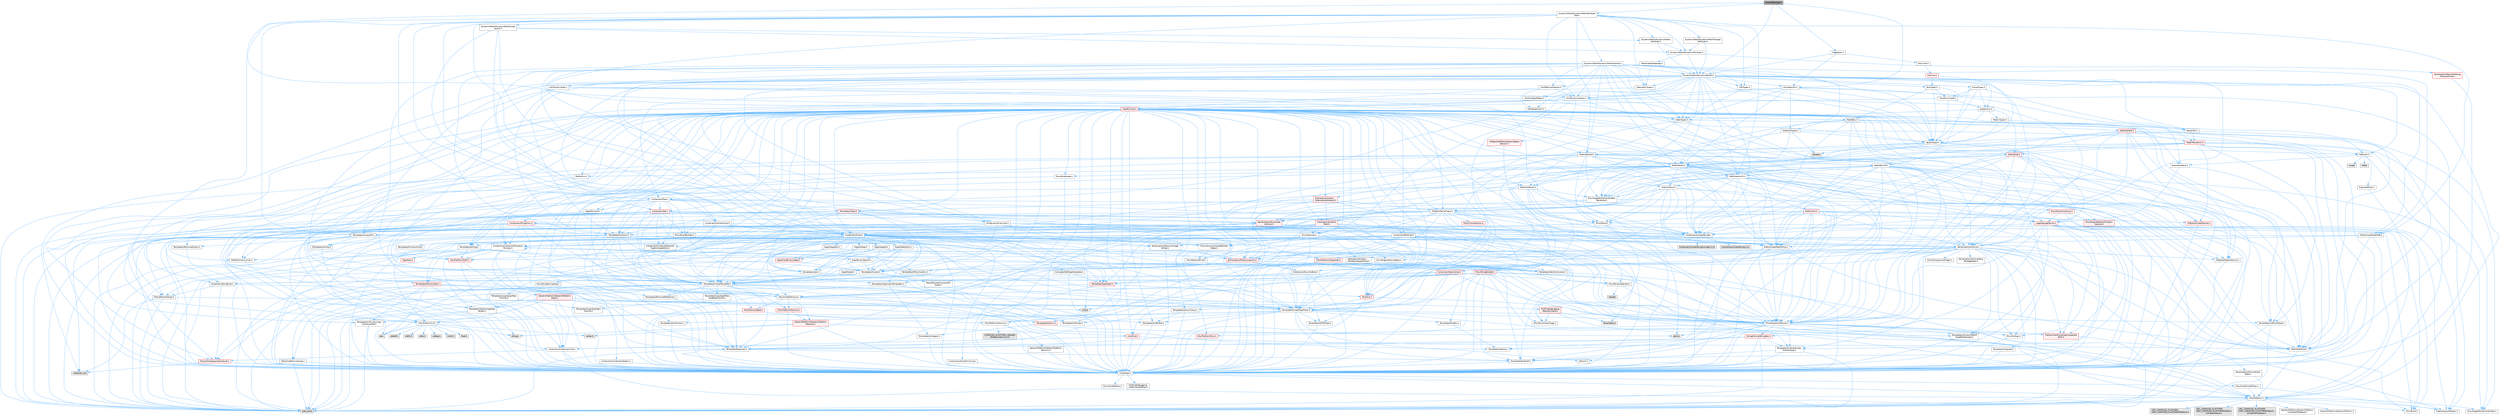 digraph "GroupTopology.h"
{
 // INTERACTIVE_SVG=YES
 // LATEX_PDF_SIZE
  bgcolor="transparent";
  edge [fontname=Helvetica,fontsize=10,labelfontname=Helvetica,labelfontsize=10];
  node [fontname=Helvetica,fontsize=10,shape=box,height=0.2,width=0.4];
  Node1 [id="Node000001",label="GroupTopology.h",height=0.2,width=0.4,color="gray40", fillcolor="grey60", style="filled", fontcolor="black",tooltip=" "];
  Node1 -> Node2 [id="edge1_Node000001_Node000002",color="steelblue1",style="solid",tooltip=" "];
  Node2 [id="Node000002",label="DynamicMesh/DynamicMesh3.h",height=0.2,width=0.4,color="grey40", fillcolor="white", style="filled",URL="$d5/d34/DynamicMesh3_8h.html",tooltip=" "];
  Node2 -> Node3 [id="edge2_Node000002_Node000003",color="steelblue1",style="solid",tooltip=" "];
  Node3 [id="Node000003",label="BoxTypes.h",height=0.2,width=0.4,color="grey40", fillcolor="white", style="filled",URL="$d2/da2/BoxTypes_8h.html",tooltip=" "];
  Node3 -> Node4 [id="edge3_Node000003_Node000004",color="steelblue1",style="solid",tooltip=" "];
  Node4 [id="Node000004",label="Math/Box.h",height=0.2,width=0.4,color="grey40", fillcolor="white", style="filled",URL="$de/d0f/Box_8h.html",tooltip=" "];
  Node4 -> Node5 [id="edge4_Node000004_Node000005",color="steelblue1",style="solid",tooltip=" "];
  Node5 [id="Node000005",label="CoreTypes.h",height=0.2,width=0.4,color="grey40", fillcolor="white", style="filled",URL="$dc/dec/CoreTypes_8h.html",tooltip=" "];
  Node5 -> Node6 [id="edge5_Node000005_Node000006",color="steelblue1",style="solid",tooltip=" "];
  Node6 [id="Node000006",label="HAL/Platform.h",height=0.2,width=0.4,color="grey40", fillcolor="white", style="filled",URL="$d9/dd0/Platform_8h.html",tooltip=" "];
  Node6 -> Node7 [id="edge6_Node000006_Node000007",color="steelblue1",style="solid",tooltip=" "];
  Node7 [id="Node000007",label="Misc/Build.h",height=0.2,width=0.4,color="grey40", fillcolor="white", style="filled",URL="$d3/dbb/Build_8h.html",tooltip=" "];
  Node6 -> Node8 [id="edge7_Node000006_Node000008",color="steelblue1",style="solid",tooltip=" "];
  Node8 [id="Node000008",label="Misc/LargeWorldCoordinates.h",height=0.2,width=0.4,color="grey40", fillcolor="white", style="filled",URL="$d2/dcb/LargeWorldCoordinates_8h.html",tooltip=" "];
  Node6 -> Node9 [id="edge8_Node000006_Node000009",color="steelblue1",style="solid",tooltip=" "];
  Node9 [id="Node000009",label="type_traits",height=0.2,width=0.4,color="grey60", fillcolor="#E0E0E0", style="filled",tooltip=" "];
  Node6 -> Node10 [id="edge9_Node000006_Node000010",color="steelblue1",style="solid",tooltip=" "];
  Node10 [id="Node000010",label="PreprocessorHelpers.h",height=0.2,width=0.4,color="grey40", fillcolor="white", style="filled",URL="$db/ddb/PreprocessorHelpers_8h.html",tooltip=" "];
  Node6 -> Node11 [id="edge10_Node000006_Node000011",color="steelblue1",style="solid",tooltip=" "];
  Node11 [id="Node000011",label="UBT_COMPILED_PLATFORM\l/UBT_COMPILED_PLATFORMPlatform\lCompilerPreSetup.h",height=0.2,width=0.4,color="grey60", fillcolor="#E0E0E0", style="filled",tooltip=" "];
  Node6 -> Node12 [id="edge11_Node000006_Node000012",color="steelblue1",style="solid",tooltip=" "];
  Node12 [id="Node000012",label="GenericPlatform/GenericPlatform\lCompilerPreSetup.h",height=0.2,width=0.4,color="grey40", fillcolor="white", style="filled",URL="$d9/dc8/GenericPlatformCompilerPreSetup_8h.html",tooltip=" "];
  Node6 -> Node13 [id="edge12_Node000006_Node000013",color="steelblue1",style="solid",tooltip=" "];
  Node13 [id="Node000013",label="GenericPlatform/GenericPlatform.h",height=0.2,width=0.4,color="grey40", fillcolor="white", style="filled",URL="$d6/d84/GenericPlatform_8h.html",tooltip=" "];
  Node6 -> Node14 [id="edge13_Node000006_Node000014",color="steelblue1",style="solid",tooltip=" "];
  Node14 [id="Node000014",label="UBT_COMPILED_PLATFORM\l/UBT_COMPILED_PLATFORMPlatform.h",height=0.2,width=0.4,color="grey60", fillcolor="#E0E0E0", style="filled",tooltip=" "];
  Node6 -> Node15 [id="edge14_Node000006_Node000015",color="steelblue1",style="solid",tooltip=" "];
  Node15 [id="Node000015",label="UBT_COMPILED_PLATFORM\l/UBT_COMPILED_PLATFORMPlatform\lCompilerSetup.h",height=0.2,width=0.4,color="grey60", fillcolor="#E0E0E0", style="filled",tooltip=" "];
  Node5 -> Node16 [id="edge15_Node000005_Node000016",color="steelblue1",style="solid",tooltip=" "];
  Node16 [id="Node000016",label="ProfilingDebugging\l/UMemoryDefines.h",height=0.2,width=0.4,color="grey40", fillcolor="white", style="filled",URL="$d2/da2/UMemoryDefines_8h.html",tooltip=" "];
  Node5 -> Node17 [id="edge16_Node000005_Node000017",color="steelblue1",style="solid",tooltip=" "];
  Node17 [id="Node000017",label="Misc/CoreMiscDefines.h",height=0.2,width=0.4,color="grey40", fillcolor="white", style="filled",URL="$da/d38/CoreMiscDefines_8h.html",tooltip=" "];
  Node17 -> Node6 [id="edge17_Node000017_Node000006",color="steelblue1",style="solid",tooltip=" "];
  Node17 -> Node10 [id="edge18_Node000017_Node000010",color="steelblue1",style="solid",tooltip=" "];
  Node5 -> Node18 [id="edge19_Node000005_Node000018",color="steelblue1",style="solid",tooltip=" "];
  Node18 [id="Node000018",label="Misc/CoreDefines.h",height=0.2,width=0.4,color="grey40", fillcolor="white", style="filled",URL="$d3/dd2/CoreDefines_8h.html",tooltip=" "];
  Node4 -> Node19 [id="edge20_Node000004_Node000019",color="steelblue1",style="solid",tooltip=" "];
  Node19 [id="Node000019",label="Misc/AssertionMacros.h",height=0.2,width=0.4,color="grey40", fillcolor="white", style="filled",URL="$d0/dfa/AssertionMacros_8h.html",tooltip=" "];
  Node19 -> Node5 [id="edge21_Node000019_Node000005",color="steelblue1",style="solid",tooltip=" "];
  Node19 -> Node6 [id="edge22_Node000019_Node000006",color="steelblue1",style="solid",tooltip=" "];
  Node19 -> Node20 [id="edge23_Node000019_Node000020",color="steelblue1",style="solid",tooltip=" "];
  Node20 [id="Node000020",label="HAL/PlatformMisc.h",height=0.2,width=0.4,color="red", fillcolor="#FFF0F0", style="filled",URL="$d0/df5/PlatformMisc_8h.html",tooltip=" "];
  Node20 -> Node5 [id="edge24_Node000020_Node000005",color="steelblue1",style="solid",tooltip=" "];
  Node19 -> Node10 [id="edge25_Node000019_Node000010",color="steelblue1",style="solid",tooltip=" "];
  Node19 -> Node56 [id="edge26_Node000019_Node000056",color="steelblue1",style="solid",tooltip=" "];
  Node56 [id="Node000056",label="Templates/EnableIf.h",height=0.2,width=0.4,color="grey40", fillcolor="white", style="filled",URL="$d7/d60/EnableIf_8h.html",tooltip=" "];
  Node56 -> Node5 [id="edge27_Node000056_Node000005",color="steelblue1",style="solid",tooltip=" "];
  Node19 -> Node57 [id="edge28_Node000019_Node000057",color="steelblue1",style="solid",tooltip=" "];
  Node57 [id="Node000057",label="Templates/IsArrayOrRefOf\lTypeByPredicate.h",height=0.2,width=0.4,color="grey40", fillcolor="white", style="filled",URL="$d6/da1/IsArrayOrRefOfTypeByPredicate_8h.html",tooltip=" "];
  Node57 -> Node5 [id="edge29_Node000057_Node000005",color="steelblue1",style="solid",tooltip=" "];
  Node19 -> Node58 [id="edge30_Node000019_Node000058",color="steelblue1",style="solid",tooltip=" "];
  Node58 [id="Node000058",label="Templates/IsValidVariadic\lFunctionArg.h",height=0.2,width=0.4,color="grey40", fillcolor="white", style="filled",URL="$d0/dc8/IsValidVariadicFunctionArg_8h.html",tooltip=" "];
  Node58 -> Node5 [id="edge31_Node000058_Node000005",color="steelblue1",style="solid",tooltip=" "];
  Node58 -> Node59 [id="edge32_Node000058_Node000059",color="steelblue1",style="solid",tooltip=" "];
  Node59 [id="Node000059",label="IsEnum.h",height=0.2,width=0.4,color="grey40", fillcolor="white", style="filled",URL="$d4/de5/IsEnum_8h.html",tooltip=" "];
  Node58 -> Node9 [id="edge33_Node000058_Node000009",color="steelblue1",style="solid",tooltip=" "];
  Node19 -> Node60 [id="edge34_Node000019_Node000060",color="steelblue1",style="solid",tooltip=" "];
  Node60 [id="Node000060",label="Traits/IsCharEncodingCompatible\lWith.h",height=0.2,width=0.4,color="red", fillcolor="#FFF0F0", style="filled",URL="$df/dd1/IsCharEncodingCompatibleWith_8h.html",tooltip=" "];
  Node60 -> Node9 [id="edge35_Node000060_Node000009",color="steelblue1",style="solid",tooltip=" "];
  Node19 -> Node62 [id="edge36_Node000019_Node000062",color="steelblue1",style="solid",tooltip=" "];
  Node62 [id="Node000062",label="Misc/VarArgs.h",height=0.2,width=0.4,color="grey40", fillcolor="white", style="filled",URL="$d5/d6f/VarArgs_8h.html",tooltip=" "];
  Node62 -> Node5 [id="edge37_Node000062_Node000005",color="steelblue1",style="solid",tooltip=" "];
  Node19 -> Node63 [id="edge38_Node000019_Node000063",color="steelblue1",style="solid",tooltip=" "];
  Node63 [id="Node000063",label="String/FormatStringSan.h",height=0.2,width=0.4,color="red", fillcolor="#FFF0F0", style="filled",URL="$d3/d8b/FormatStringSan_8h.html",tooltip=" "];
  Node63 -> Node9 [id="edge39_Node000063_Node000009",color="steelblue1",style="solid",tooltip=" "];
  Node63 -> Node5 [id="edge40_Node000063_Node000005",color="steelblue1",style="solid",tooltip=" "];
  Node63 -> Node64 [id="edge41_Node000063_Node000064",color="steelblue1",style="solid",tooltip=" "];
  Node64 [id="Node000064",label="Templates/Requires.h",height=0.2,width=0.4,color="grey40", fillcolor="white", style="filled",URL="$dc/d96/Requires_8h.html",tooltip=" "];
  Node64 -> Node56 [id="edge42_Node000064_Node000056",color="steelblue1",style="solid",tooltip=" "];
  Node64 -> Node9 [id="edge43_Node000064_Node000009",color="steelblue1",style="solid",tooltip=" "];
  Node63 -> Node65 [id="edge44_Node000063_Node000065",color="steelblue1",style="solid",tooltip=" "];
  Node65 [id="Node000065",label="Templates/Identity.h",height=0.2,width=0.4,color="grey40", fillcolor="white", style="filled",URL="$d0/dd5/Identity_8h.html",tooltip=" "];
  Node63 -> Node58 [id="edge45_Node000063_Node000058",color="steelblue1",style="solid",tooltip=" "];
  Node63 -> Node28 [id="edge46_Node000063_Node000028",color="steelblue1",style="solid",tooltip=" "];
  Node28 [id="Node000028",label="Containers/ContainersFwd.h",height=0.2,width=0.4,color="grey40", fillcolor="white", style="filled",URL="$d4/d0a/ContainersFwd_8h.html",tooltip=" "];
  Node28 -> Node6 [id="edge47_Node000028_Node000006",color="steelblue1",style="solid",tooltip=" "];
  Node28 -> Node5 [id="edge48_Node000028_Node000005",color="steelblue1",style="solid",tooltip=" "];
  Node28 -> Node25 [id="edge49_Node000028_Node000025",color="steelblue1",style="solid",tooltip=" "];
  Node25 [id="Node000025",label="Traits/IsContiguousContainer.h",height=0.2,width=0.4,color="red", fillcolor="#FFF0F0", style="filled",URL="$d5/d3c/IsContiguousContainer_8h.html",tooltip=" "];
  Node25 -> Node5 [id="edge50_Node000025_Node000005",color="steelblue1",style="solid",tooltip=" "];
  Node25 -> Node24 [id="edge51_Node000025_Node000024",color="steelblue1",style="solid",tooltip=" "];
  Node24 [id="Node000024",label="initializer_list",height=0.2,width=0.4,color="grey60", fillcolor="#E0E0E0", style="filled",tooltip=" "];
  Node19 -> Node69 [id="edge52_Node000019_Node000069",color="steelblue1",style="solid",tooltip=" "];
  Node69 [id="Node000069",label="atomic",height=0.2,width=0.4,color="grey60", fillcolor="#E0E0E0", style="filled",tooltip=" "];
  Node4 -> Node29 [id="edge53_Node000004_Node000029",color="steelblue1",style="solid",tooltip=" "];
  Node29 [id="Node000029",label="Math/MathFwd.h",height=0.2,width=0.4,color="grey40", fillcolor="white", style="filled",URL="$d2/d10/MathFwd_8h.html",tooltip=" "];
  Node29 -> Node6 [id="edge54_Node000029_Node000006",color="steelblue1",style="solid",tooltip=" "];
  Node4 -> Node70 [id="edge55_Node000004_Node000070",color="steelblue1",style="solid",tooltip=" "];
  Node70 [id="Node000070",label="Math/UnrealMathUtility.h",height=0.2,width=0.4,color="grey40", fillcolor="white", style="filled",URL="$db/db8/UnrealMathUtility_8h.html",tooltip=" "];
  Node70 -> Node5 [id="edge56_Node000070_Node000005",color="steelblue1",style="solid",tooltip=" "];
  Node70 -> Node19 [id="edge57_Node000070_Node000019",color="steelblue1",style="solid",tooltip=" "];
  Node70 -> Node71 [id="edge58_Node000070_Node000071",color="steelblue1",style="solid",tooltip=" "];
  Node71 [id="Node000071",label="HAL/PlatformMath.h",height=0.2,width=0.4,color="red", fillcolor="#FFF0F0", style="filled",URL="$dc/d53/PlatformMath_8h.html",tooltip=" "];
  Node71 -> Node5 [id="edge59_Node000071_Node000005",color="steelblue1",style="solid",tooltip=" "];
  Node71 -> Node72 [id="edge60_Node000071_Node000072",color="steelblue1",style="solid",tooltip=" "];
  Node72 [id="Node000072",label="GenericPlatform/GenericPlatform\lMath.h",height=0.2,width=0.4,color="red", fillcolor="#FFF0F0", style="filled",URL="$d5/d79/GenericPlatformMath_8h.html",tooltip=" "];
  Node72 -> Node5 [id="edge61_Node000072_Node000005",color="steelblue1",style="solid",tooltip=" "];
  Node72 -> Node28 [id="edge62_Node000072_Node000028",color="steelblue1",style="solid",tooltip=" "];
  Node72 -> Node32 [id="edge63_Node000072_Node000032",color="steelblue1",style="solid",tooltip=" "];
  Node32 [id="Node000032",label="HAL/PlatformCrt.h",height=0.2,width=0.4,color="grey40", fillcolor="white", style="filled",URL="$d8/d75/PlatformCrt_8h.html",tooltip=" "];
  Node32 -> Node33 [id="edge64_Node000032_Node000033",color="steelblue1",style="solid",tooltip=" "];
  Node33 [id="Node000033",label="new",height=0.2,width=0.4,color="grey60", fillcolor="#E0E0E0", style="filled",tooltip=" "];
  Node32 -> Node34 [id="edge65_Node000032_Node000034",color="steelblue1",style="solid",tooltip=" "];
  Node34 [id="Node000034",label="wchar.h",height=0.2,width=0.4,color="grey60", fillcolor="#E0E0E0", style="filled",tooltip=" "];
  Node32 -> Node35 [id="edge66_Node000032_Node000035",color="steelblue1",style="solid",tooltip=" "];
  Node35 [id="Node000035",label="stddef.h",height=0.2,width=0.4,color="grey60", fillcolor="#E0E0E0", style="filled",tooltip=" "];
  Node32 -> Node36 [id="edge67_Node000032_Node000036",color="steelblue1",style="solid",tooltip=" "];
  Node36 [id="Node000036",label="stdlib.h",height=0.2,width=0.4,color="grey60", fillcolor="#E0E0E0", style="filled",tooltip=" "];
  Node32 -> Node37 [id="edge68_Node000032_Node000037",color="steelblue1",style="solid",tooltip=" "];
  Node37 [id="Node000037",label="stdio.h",height=0.2,width=0.4,color="grey60", fillcolor="#E0E0E0", style="filled",tooltip=" "];
  Node32 -> Node38 [id="edge69_Node000032_Node000038",color="steelblue1",style="solid",tooltip=" "];
  Node38 [id="Node000038",label="stdarg.h",height=0.2,width=0.4,color="grey60", fillcolor="#E0E0E0", style="filled",tooltip=" "];
  Node32 -> Node39 [id="edge70_Node000032_Node000039",color="steelblue1",style="solid",tooltip=" "];
  Node39 [id="Node000039",label="math.h",height=0.2,width=0.4,color="grey60", fillcolor="#E0E0E0", style="filled",tooltip=" "];
  Node32 -> Node40 [id="edge71_Node000032_Node000040",color="steelblue1",style="solid",tooltip=" "];
  Node40 [id="Node000040",label="float.h",height=0.2,width=0.4,color="grey60", fillcolor="#E0E0E0", style="filled",tooltip=" "];
  Node32 -> Node41 [id="edge72_Node000032_Node000041",color="steelblue1",style="solid",tooltip=" "];
  Node41 [id="Node000041",label="string.h",height=0.2,width=0.4,color="grey60", fillcolor="#E0E0E0", style="filled",tooltip=" "];
  Node72 -> Node73 [id="edge73_Node000072_Node000073",color="steelblue1",style="solid",tooltip=" "];
  Node73 [id="Node000073",label="Templates/AndOrNot.h",height=0.2,width=0.4,color="grey40", fillcolor="white", style="filled",URL="$db/d0a/AndOrNot_8h.html",tooltip=" "];
  Node73 -> Node5 [id="edge74_Node000073_Node000005",color="steelblue1",style="solid",tooltip=" "];
  Node72 -> Node77 [id="edge75_Node000072_Node000077",color="steelblue1",style="solid",tooltip=" "];
  Node77 [id="Node000077",label="Templates/UnrealTypeTraits.h",height=0.2,width=0.4,color="grey40", fillcolor="white", style="filled",URL="$d2/d2d/UnrealTypeTraits_8h.html",tooltip=" "];
  Node77 -> Node5 [id="edge76_Node000077_Node000005",color="steelblue1",style="solid",tooltip=" "];
  Node77 -> Node78 [id="edge77_Node000077_Node000078",color="steelblue1",style="solid",tooltip=" "];
  Node78 [id="Node000078",label="Templates/IsPointer.h",height=0.2,width=0.4,color="grey40", fillcolor="white", style="filled",URL="$d7/d05/IsPointer_8h.html",tooltip=" "];
  Node78 -> Node5 [id="edge78_Node000078_Node000005",color="steelblue1",style="solid",tooltip=" "];
  Node77 -> Node19 [id="edge79_Node000077_Node000019",color="steelblue1",style="solid",tooltip=" "];
  Node77 -> Node73 [id="edge80_Node000077_Node000073",color="steelblue1",style="solid",tooltip=" "];
  Node77 -> Node56 [id="edge81_Node000077_Node000056",color="steelblue1",style="solid",tooltip=" "];
  Node77 -> Node79 [id="edge82_Node000077_Node000079",color="steelblue1",style="solid",tooltip=" "];
  Node79 [id="Node000079",label="Templates/IsArithmetic.h",height=0.2,width=0.4,color="grey40", fillcolor="white", style="filled",URL="$d2/d5d/IsArithmetic_8h.html",tooltip=" "];
  Node79 -> Node5 [id="edge83_Node000079_Node000005",color="steelblue1",style="solid",tooltip=" "];
  Node77 -> Node59 [id="edge84_Node000077_Node000059",color="steelblue1",style="solid",tooltip=" "];
  Node77 -> Node80 [id="edge85_Node000077_Node000080",color="steelblue1",style="solid",tooltip=" "];
  Node80 [id="Node000080",label="Templates/Models.h",height=0.2,width=0.4,color="grey40", fillcolor="white", style="filled",URL="$d3/d0c/Models_8h.html",tooltip=" "];
  Node80 -> Node65 [id="edge86_Node000080_Node000065",color="steelblue1",style="solid",tooltip=" "];
  Node77 -> Node81 [id="edge87_Node000077_Node000081",color="steelblue1",style="solid",tooltip=" "];
  Node81 [id="Node000081",label="Templates/IsPODType.h",height=0.2,width=0.4,color="grey40", fillcolor="white", style="filled",URL="$d7/db1/IsPODType_8h.html",tooltip=" "];
  Node81 -> Node5 [id="edge88_Node000081_Node000005",color="steelblue1",style="solid",tooltip=" "];
  Node77 -> Node82 [id="edge89_Node000077_Node000082",color="steelblue1",style="solid",tooltip=" "];
  Node82 [id="Node000082",label="Templates/IsUECoreType.h",height=0.2,width=0.4,color="grey40", fillcolor="white", style="filled",URL="$d1/db8/IsUECoreType_8h.html",tooltip=" "];
  Node82 -> Node5 [id="edge90_Node000082_Node000005",color="steelblue1",style="solid",tooltip=" "];
  Node82 -> Node9 [id="edge91_Node000082_Node000009",color="steelblue1",style="solid",tooltip=" "];
  Node77 -> Node83 [id="edge92_Node000077_Node000083",color="steelblue1",style="solid",tooltip=" "];
  Node83 [id="Node000083",label="Templates/IsTriviallyCopy\lConstructible.h",height=0.2,width=0.4,color="grey40", fillcolor="white", style="filled",URL="$d3/d78/IsTriviallyCopyConstructible_8h.html",tooltip=" "];
  Node83 -> Node5 [id="edge93_Node000083_Node000005",color="steelblue1",style="solid",tooltip=" "];
  Node83 -> Node9 [id="edge94_Node000083_Node000009",color="steelblue1",style="solid",tooltip=" "];
  Node72 -> Node64 [id="edge95_Node000072_Node000064",color="steelblue1",style="solid",tooltip=" "];
  Node72 -> Node87 [id="edge96_Node000072_Node000087",color="steelblue1",style="solid",tooltip=" "];
  Node87 [id="Node000087",label="Templates/TypeCompatible\lBytes.h",height=0.2,width=0.4,color="grey40", fillcolor="white", style="filled",URL="$df/d0a/TypeCompatibleBytes_8h.html",tooltip=" "];
  Node87 -> Node5 [id="edge97_Node000087_Node000005",color="steelblue1",style="solid",tooltip=" "];
  Node87 -> Node41 [id="edge98_Node000087_Node000041",color="steelblue1",style="solid",tooltip=" "];
  Node87 -> Node33 [id="edge99_Node000087_Node000033",color="steelblue1",style="solid",tooltip=" "];
  Node87 -> Node9 [id="edge100_Node000087_Node000009",color="steelblue1",style="solid",tooltip=" "];
  Node72 -> Node88 [id="edge101_Node000072_Node000088",color="steelblue1",style="solid",tooltip=" "];
  Node88 [id="Node000088",label="limits",height=0.2,width=0.4,color="grey60", fillcolor="#E0E0E0", style="filled",tooltip=" "];
  Node72 -> Node9 [id="edge102_Node000072_Node000009",color="steelblue1",style="solid",tooltip=" "];
  Node70 -> Node29 [id="edge103_Node000070_Node000029",color="steelblue1",style="solid",tooltip=" "];
  Node70 -> Node65 [id="edge104_Node000070_Node000065",color="steelblue1",style="solid",tooltip=" "];
  Node70 -> Node64 [id="edge105_Node000070_Node000064",color="steelblue1",style="solid",tooltip=" "];
  Node4 -> Node90 [id="edge106_Node000004_Node000090",color="steelblue1",style="solid",tooltip=" "];
  Node90 [id="Node000090",label="Containers/UnrealString.h",height=0.2,width=0.4,color="grey40", fillcolor="white", style="filled",URL="$d5/dba/UnrealString_8h.html",tooltip=" "];
  Node90 -> Node91 [id="edge107_Node000090_Node000091",color="steelblue1",style="solid",tooltip=" "];
  Node91 [id="Node000091",label="Containers/UnrealStringIncludes.h.inl",height=0.2,width=0.4,color="grey60", fillcolor="#E0E0E0", style="filled",tooltip=" "];
  Node90 -> Node92 [id="edge108_Node000090_Node000092",color="steelblue1",style="solid",tooltip=" "];
  Node92 [id="Node000092",label="Containers/UnrealString.h.inl",height=0.2,width=0.4,color="grey60", fillcolor="#E0E0E0", style="filled",tooltip=" "];
  Node90 -> Node93 [id="edge109_Node000090_Node000093",color="steelblue1",style="solid",tooltip=" "];
  Node93 [id="Node000093",label="Misc/StringFormatArg.h",height=0.2,width=0.4,color="grey40", fillcolor="white", style="filled",URL="$d2/d16/StringFormatArg_8h.html",tooltip=" "];
  Node93 -> Node28 [id="edge110_Node000093_Node000028",color="steelblue1",style="solid",tooltip=" "];
  Node4 -> Node94 [id="edge111_Node000004_Node000094",color="steelblue1",style="solid",tooltip=" "];
  Node94 [id="Node000094",label="Math/Vector.h",height=0.2,width=0.4,color="grey40", fillcolor="white", style="filled",URL="$d6/dbe/Vector_8h.html",tooltip=" "];
  Node94 -> Node5 [id="edge112_Node000094_Node000005",color="steelblue1",style="solid",tooltip=" "];
  Node94 -> Node19 [id="edge113_Node000094_Node000019",color="steelblue1",style="solid",tooltip=" "];
  Node94 -> Node29 [id="edge114_Node000094_Node000029",color="steelblue1",style="solid",tooltip=" "];
  Node94 -> Node42 [id="edge115_Node000094_Node000042",color="steelblue1",style="solid",tooltip=" "];
  Node42 [id="Node000042",label="Math/NumericLimits.h",height=0.2,width=0.4,color="grey40", fillcolor="white", style="filled",URL="$df/d1b/NumericLimits_8h.html",tooltip=" "];
  Node42 -> Node5 [id="edge116_Node000042_Node000005",color="steelblue1",style="solid",tooltip=" "];
  Node94 -> Node95 [id="edge117_Node000094_Node000095",color="steelblue1",style="solid",tooltip=" "];
  Node95 [id="Node000095",label="Misc/Crc.h",height=0.2,width=0.4,color="red", fillcolor="#FFF0F0", style="filled",URL="$d4/dd2/Crc_8h.html",tooltip=" "];
  Node95 -> Node5 [id="edge118_Node000095_Node000005",color="steelblue1",style="solid",tooltip=" "];
  Node95 -> Node19 [id="edge119_Node000095_Node000019",color="steelblue1",style="solid",tooltip=" "];
  Node95 -> Node77 [id="edge120_Node000095_Node000077",color="steelblue1",style="solid",tooltip=" "];
  Node94 -> Node70 [id="edge121_Node000094_Node000070",color="steelblue1",style="solid",tooltip=" "];
  Node94 -> Node90 [id="edge122_Node000094_Node000090",color="steelblue1",style="solid",tooltip=" "];
  Node94 -> Node103 [id="edge123_Node000094_Node000103",color="steelblue1",style="solid",tooltip=" "];
  Node103 [id="Node000103",label="Misc/Parse.h",height=0.2,width=0.4,color="grey40", fillcolor="white", style="filled",URL="$dc/d71/Parse_8h.html",tooltip=" "];
  Node103 -> Node22 [id="edge124_Node000103_Node000022",color="steelblue1",style="solid",tooltip=" "];
  Node22 [id="Node000022",label="Containers/StringFwd.h",height=0.2,width=0.4,color="grey40", fillcolor="white", style="filled",URL="$df/d37/StringFwd_8h.html",tooltip=" "];
  Node22 -> Node5 [id="edge125_Node000022_Node000005",color="steelblue1",style="solid",tooltip=" "];
  Node22 -> Node23 [id="edge126_Node000022_Node000023",color="steelblue1",style="solid",tooltip=" "];
  Node23 [id="Node000023",label="Traits/ElementType.h",height=0.2,width=0.4,color="grey40", fillcolor="white", style="filled",URL="$d5/d4f/ElementType_8h.html",tooltip=" "];
  Node23 -> Node6 [id="edge127_Node000023_Node000006",color="steelblue1",style="solid",tooltip=" "];
  Node23 -> Node24 [id="edge128_Node000023_Node000024",color="steelblue1",style="solid",tooltip=" "];
  Node23 -> Node9 [id="edge129_Node000023_Node000009",color="steelblue1",style="solid",tooltip=" "];
  Node22 -> Node25 [id="edge130_Node000022_Node000025",color="steelblue1",style="solid",tooltip=" "];
  Node103 -> Node90 [id="edge131_Node000103_Node000090",color="steelblue1",style="solid",tooltip=" "];
  Node103 -> Node5 [id="edge132_Node000103_Node000005",color="steelblue1",style="solid",tooltip=" "];
  Node103 -> Node32 [id="edge133_Node000103_Node000032",color="steelblue1",style="solid",tooltip=" "];
  Node103 -> Node7 [id="edge134_Node000103_Node000007",color="steelblue1",style="solid",tooltip=" "];
  Node103 -> Node44 [id="edge135_Node000103_Node000044",color="steelblue1",style="solid",tooltip=" "];
  Node44 [id="Node000044",label="Misc/EnumClassFlags.h",height=0.2,width=0.4,color="grey40", fillcolor="white", style="filled",URL="$d8/de7/EnumClassFlags_8h.html",tooltip=" "];
  Node103 -> Node104 [id="edge136_Node000103_Node000104",color="steelblue1",style="solid",tooltip=" "];
  Node104 [id="Node000104",label="Templates/Function.h",height=0.2,width=0.4,color="grey40", fillcolor="white", style="filled",URL="$df/df5/Function_8h.html",tooltip=" "];
  Node104 -> Node5 [id="edge137_Node000104_Node000005",color="steelblue1",style="solid",tooltip=" "];
  Node104 -> Node19 [id="edge138_Node000104_Node000019",color="steelblue1",style="solid",tooltip=" "];
  Node104 -> Node105 [id="edge139_Node000104_Node000105",color="steelblue1",style="solid",tooltip=" "];
  Node105 [id="Node000105",label="Misc/IntrusiveUnsetOptional\lState.h",height=0.2,width=0.4,color="grey40", fillcolor="white", style="filled",URL="$d2/d0a/IntrusiveUnsetOptionalState_8h.html",tooltip=" "];
  Node105 -> Node106 [id="edge140_Node000105_Node000106",color="steelblue1",style="solid",tooltip=" "];
  Node106 [id="Node000106",label="Misc/OptionalFwd.h",height=0.2,width=0.4,color="grey40", fillcolor="white", style="filled",URL="$dc/d50/OptionalFwd_8h.html",tooltip=" "];
  Node104 -> Node107 [id="edge141_Node000104_Node000107",color="steelblue1",style="solid",tooltip=" "];
  Node107 [id="Node000107",label="HAL/UnrealMemory.h",height=0.2,width=0.4,color="grey40", fillcolor="white", style="filled",URL="$d9/d96/UnrealMemory_8h.html",tooltip=" "];
  Node107 -> Node5 [id="edge142_Node000107_Node000005",color="steelblue1",style="solid",tooltip=" "];
  Node107 -> Node108 [id="edge143_Node000107_Node000108",color="steelblue1",style="solid",tooltip=" "];
  Node108 [id="Node000108",label="GenericPlatform/GenericPlatform\lMemory.h",height=0.2,width=0.4,color="red", fillcolor="#FFF0F0", style="filled",URL="$dd/d22/GenericPlatformMemory_8h.html",tooltip=" "];
  Node108 -> Node27 [id="edge144_Node000108_Node000027",color="steelblue1",style="solid",tooltip=" "];
  Node27 [id="Node000027",label="CoreFwd.h",height=0.2,width=0.4,color="red", fillcolor="#FFF0F0", style="filled",URL="$d1/d1e/CoreFwd_8h.html",tooltip=" "];
  Node27 -> Node5 [id="edge145_Node000027_Node000005",color="steelblue1",style="solid",tooltip=" "];
  Node27 -> Node28 [id="edge146_Node000027_Node000028",color="steelblue1",style="solid",tooltip=" "];
  Node27 -> Node29 [id="edge147_Node000027_Node000029",color="steelblue1",style="solid",tooltip=" "];
  Node108 -> Node5 [id="edge148_Node000108_Node000005",color="steelblue1",style="solid",tooltip=" "];
  Node108 -> Node41 [id="edge149_Node000108_Node000041",color="steelblue1",style="solid",tooltip=" "];
  Node108 -> Node34 [id="edge150_Node000108_Node000034",color="steelblue1",style="solid",tooltip=" "];
  Node107 -> Node109 [id="edge151_Node000107_Node000109",color="steelblue1",style="solid",tooltip=" "];
  Node109 [id="Node000109",label="HAL/MemoryBase.h",height=0.2,width=0.4,color="red", fillcolor="#FFF0F0", style="filled",URL="$d6/d9f/MemoryBase_8h.html",tooltip=" "];
  Node109 -> Node5 [id="edge152_Node000109_Node000005",color="steelblue1",style="solid",tooltip=" "];
  Node109 -> Node49 [id="edge153_Node000109_Node000049",color="steelblue1",style="solid",tooltip=" "];
  Node49 [id="Node000049",label="HAL/PlatformAtomics.h",height=0.2,width=0.4,color="grey40", fillcolor="white", style="filled",URL="$d3/d36/PlatformAtomics_8h.html",tooltip=" "];
  Node49 -> Node5 [id="edge154_Node000049_Node000005",color="steelblue1",style="solid",tooltip=" "];
  Node49 -> Node50 [id="edge155_Node000049_Node000050",color="steelblue1",style="solid",tooltip=" "];
  Node50 [id="Node000050",label="GenericPlatform/GenericPlatform\lAtomics.h",height=0.2,width=0.4,color="grey40", fillcolor="white", style="filled",URL="$da/d72/GenericPlatformAtomics_8h.html",tooltip=" "];
  Node50 -> Node5 [id="edge156_Node000050_Node000005",color="steelblue1",style="solid",tooltip=" "];
  Node49 -> Node51 [id="edge157_Node000049_Node000051",color="steelblue1",style="solid",tooltip=" "];
  Node51 [id="Node000051",label="COMPILED_PLATFORM_HEADER\l(PlatformAtomics.h)",height=0.2,width=0.4,color="grey60", fillcolor="#E0E0E0", style="filled",tooltip=" "];
  Node109 -> Node32 [id="edge158_Node000109_Node000032",color="steelblue1",style="solid",tooltip=" "];
  Node109 -> Node113 [id="edge159_Node000109_Node000113",color="steelblue1",style="solid",tooltip=" "];
  Node113 [id="Node000113",label="Templates/Atomic.h",height=0.2,width=0.4,color="red", fillcolor="#FFF0F0", style="filled",URL="$d3/d91/Atomic_8h.html",tooltip=" "];
  Node113 -> Node86 [id="edge160_Node000113_Node000086",color="steelblue1",style="solid",tooltip=" "];
  Node86 [id="Node000086",label="Templates/IsIntegral.h",height=0.2,width=0.4,color="grey40", fillcolor="white", style="filled",URL="$da/d64/IsIntegral_8h.html",tooltip=" "];
  Node86 -> Node5 [id="edge161_Node000086_Node000005",color="steelblue1",style="solid",tooltip=" "];
  Node113 -> Node69 [id="edge162_Node000113_Node000069",color="steelblue1",style="solid",tooltip=" "];
  Node107 -> Node118 [id="edge163_Node000107_Node000118",color="steelblue1",style="solid",tooltip=" "];
  Node118 [id="Node000118",label="HAL/PlatformMemory.h",height=0.2,width=0.4,color="red", fillcolor="#FFF0F0", style="filled",URL="$de/d68/PlatformMemory_8h.html",tooltip=" "];
  Node118 -> Node5 [id="edge164_Node000118_Node000005",color="steelblue1",style="solid",tooltip=" "];
  Node118 -> Node108 [id="edge165_Node000118_Node000108",color="steelblue1",style="solid",tooltip=" "];
  Node107 -> Node120 [id="edge166_Node000107_Node000120",color="steelblue1",style="solid",tooltip=" "];
  Node120 [id="Node000120",label="ProfilingDebugging\l/MemoryTrace.h",height=0.2,width=0.4,color="red", fillcolor="#FFF0F0", style="filled",URL="$da/dd7/MemoryTrace_8h.html",tooltip=" "];
  Node120 -> Node6 [id="edge167_Node000120_Node000006",color="steelblue1",style="solid",tooltip=" "];
  Node120 -> Node44 [id="edge168_Node000120_Node000044",color="steelblue1",style="solid",tooltip=" "];
  Node120 -> Node55 [id="edge169_Node000120_Node000055",color="steelblue1",style="solid",tooltip=" "];
  Node55 [id="Node000055",label="Trace/Trace.h",height=0.2,width=0.4,color="grey60", fillcolor="#E0E0E0", style="filled",tooltip=" "];
  Node107 -> Node78 [id="edge170_Node000107_Node000078",color="steelblue1",style="solid",tooltip=" "];
  Node104 -> Node121 [id="edge171_Node000104_Node000121",color="steelblue1",style="solid",tooltip=" "];
  Node121 [id="Node000121",label="Templates/FunctionFwd.h",height=0.2,width=0.4,color="grey40", fillcolor="white", style="filled",URL="$d6/d54/FunctionFwd_8h.html",tooltip=" "];
  Node104 -> Node77 [id="edge172_Node000104_Node000077",color="steelblue1",style="solid",tooltip=" "];
  Node104 -> Node122 [id="edge173_Node000104_Node000122",color="steelblue1",style="solid",tooltip=" "];
  Node122 [id="Node000122",label="Templates/Invoke.h",height=0.2,width=0.4,color="grey40", fillcolor="white", style="filled",URL="$d7/deb/Invoke_8h.html",tooltip=" "];
  Node122 -> Node5 [id="edge174_Node000122_Node000005",color="steelblue1",style="solid",tooltip=" "];
  Node122 -> Node123 [id="edge175_Node000122_Node000123",color="steelblue1",style="solid",tooltip=" "];
  Node123 [id="Node000123",label="Traits/MemberFunctionPtr\lOuter.h",height=0.2,width=0.4,color="grey40", fillcolor="white", style="filled",URL="$db/da7/MemberFunctionPtrOuter_8h.html",tooltip=" "];
  Node122 -> Node124 [id="edge176_Node000122_Node000124",color="steelblue1",style="solid",tooltip=" "];
  Node124 [id="Node000124",label="Templates/UnrealTemplate.h",height=0.2,width=0.4,color="grey40", fillcolor="white", style="filled",URL="$d4/d24/UnrealTemplate_8h.html",tooltip=" "];
  Node124 -> Node5 [id="edge177_Node000124_Node000005",color="steelblue1",style="solid",tooltip=" "];
  Node124 -> Node78 [id="edge178_Node000124_Node000078",color="steelblue1",style="solid",tooltip=" "];
  Node124 -> Node107 [id="edge179_Node000124_Node000107",color="steelblue1",style="solid",tooltip=" "];
  Node124 -> Node125 [id="edge180_Node000124_Node000125",color="steelblue1",style="solid",tooltip=" "];
  Node125 [id="Node000125",label="Templates/CopyQualifiers\lAndRefsFromTo.h",height=0.2,width=0.4,color="grey40", fillcolor="white", style="filled",URL="$d3/db3/CopyQualifiersAndRefsFromTo_8h.html",tooltip=" "];
  Node125 -> Node126 [id="edge181_Node000125_Node000126",color="steelblue1",style="solid",tooltip=" "];
  Node126 [id="Node000126",label="Templates/CopyQualifiers\lFromTo.h",height=0.2,width=0.4,color="grey40", fillcolor="white", style="filled",URL="$d5/db4/CopyQualifiersFromTo_8h.html",tooltip=" "];
  Node124 -> Node77 [id="edge182_Node000124_Node000077",color="steelblue1",style="solid",tooltip=" "];
  Node124 -> Node75 [id="edge183_Node000124_Node000075",color="steelblue1",style="solid",tooltip=" "];
  Node75 [id="Node000075",label="Templates/RemoveReference.h",height=0.2,width=0.4,color="grey40", fillcolor="white", style="filled",URL="$da/dbe/RemoveReference_8h.html",tooltip=" "];
  Node75 -> Node5 [id="edge184_Node000075_Node000005",color="steelblue1",style="solid",tooltip=" "];
  Node124 -> Node64 [id="edge185_Node000124_Node000064",color="steelblue1",style="solid",tooltip=" "];
  Node124 -> Node87 [id="edge186_Node000124_Node000087",color="steelblue1",style="solid",tooltip=" "];
  Node124 -> Node65 [id="edge187_Node000124_Node000065",color="steelblue1",style="solid",tooltip=" "];
  Node124 -> Node25 [id="edge188_Node000124_Node000025",color="steelblue1",style="solid",tooltip=" "];
  Node124 -> Node127 [id="edge189_Node000124_Node000127",color="steelblue1",style="solid",tooltip=" "];
  Node127 [id="Node000127",label="Traits/UseBitwiseSwap.h",height=0.2,width=0.4,color="grey40", fillcolor="white", style="filled",URL="$db/df3/UseBitwiseSwap_8h.html",tooltip=" "];
  Node127 -> Node5 [id="edge190_Node000127_Node000005",color="steelblue1",style="solid",tooltip=" "];
  Node127 -> Node9 [id="edge191_Node000127_Node000009",color="steelblue1",style="solid",tooltip=" "];
  Node124 -> Node9 [id="edge192_Node000124_Node000009",color="steelblue1",style="solid",tooltip=" "];
  Node122 -> Node9 [id="edge193_Node000122_Node000009",color="steelblue1",style="solid",tooltip=" "];
  Node104 -> Node124 [id="edge194_Node000104_Node000124",color="steelblue1",style="solid",tooltip=" "];
  Node104 -> Node64 [id="edge195_Node000104_Node000064",color="steelblue1",style="solid",tooltip=" "];
  Node104 -> Node70 [id="edge196_Node000104_Node000070",color="steelblue1",style="solid",tooltip=" "];
  Node104 -> Node33 [id="edge197_Node000104_Node000033",color="steelblue1",style="solid",tooltip=" "];
  Node104 -> Node9 [id="edge198_Node000104_Node000009",color="steelblue1",style="solid",tooltip=" "];
  Node94 -> Node128 [id="edge199_Node000094_Node000128",color="steelblue1",style="solid",tooltip=" "];
  Node128 [id="Node000128",label="Misc/LargeWorldCoordinates\lSerializer.h",height=0.2,width=0.4,color="grey40", fillcolor="white", style="filled",URL="$d7/df9/LargeWorldCoordinatesSerializer_8h.html",tooltip=" "];
  Node128 -> Node129 [id="edge200_Node000128_Node000129",color="steelblue1",style="solid",tooltip=" "];
  Node129 [id="Node000129",label="UObject/NameTypes.h",height=0.2,width=0.4,color="grey40", fillcolor="white", style="filled",URL="$d6/d35/NameTypes_8h.html",tooltip=" "];
  Node129 -> Node5 [id="edge201_Node000129_Node000005",color="steelblue1",style="solid",tooltip=" "];
  Node129 -> Node19 [id="edge202_Node000129_Node000019",color="steelblue1",style="solid",tooltip=" "];
  Node129 -> Node107 [id="edge203_Node000129_Node000107",color="steelblue1",style="solid",tooltip=" "];
  Node129 -> Node77 [id="edge204_Node000129_Node000077",color="steelblue1",style="solid",tooltip=" "];
  Node129 -> Node124 [id="edge205_Node000129_Node000124",color="steelblue1",style="solid",tooltip=" "];
  Node129 -> Node90 [id="edge206_Node000129_Node000090",color="steelblue1",style="solid",tooltip=" "];
  Node129 -> Node130 [id="edge207_Node000129_Node000130",color="steelblue1",style="solid",tooltip=" "];
  Node130 [id="Node000130",label="HAL/CriticalSection.h",height=0.2,width=0.4,color="red", fillcolor="#FFF0F0", style="filled",URL="$d6/d90/CriticalSection_8h.html",tooltip=" "];
  Node129 -> Node133 [id="edge208_Node000129_Node000133",color="steelblue1",style="solid",tooltip=" "];
  Node133 [id="Node000133",label="Containers/StringConv.h",height=0.2,width=0.4,color="red", fillcolor="#FFF0F0", style="filled",URL="$d3/ddf/StringConv_8h.html",tooltip=" "];
  Node133 -> Node5 [id="edge209_Node000133_Node000005",color="steelblue1",style="solid",tooltip=" "];
  Node133 -> Node19 [id="edge210_Node000133_Node000019",color="steelblue1",style="solid",tooltip=" "];
  Node133 -> Node134 [id="edge211_Node000133_Node000134",color="steelblue1",style="solid",tooltip=" "];
  Node134 [id="Node000134",label="Containers/ContainerAllocation\lPolicies.h",height=0.2,width=0.4,color="grey40", fillcolor="white", style="filled",URL="$d7/dff/ContainerAllocationPolicies_8h.html",tooltip=" "];
  Node134 -> Node5 [id="edge212_Node000134_Node000005",color="steelblue1",style="solid",tooltip=" "];
  Node134 -> Node135 [id="edge213_Node000134_Node000135",color="steelblue1",style="solid",tooltip=" "];
  Node135 [id="Node000135",label="Containers/ContainerHelpers.h",height=0.2,width=0.4,color="grey40", fillcolor="white", style="filled",URL="$d7/d33/ContainerHelpers_8h.html",tooltip=" "];
  Node135 -> Node5 [id="edge214_Node000135_Node000005",color="steelblue1",style="solid",tooltip=" "];
  Node134 -> Node134 [id="edge215_Node000134_Node000134",color="steelblue1",style="solid",tooltip=" "];
  Node134 -> Node71 [id="edge216_Node000134_Node000071",color="steelblue1",style="solid",tooltip=" "];
  Node134 -> Node107 [id="edge217_Node000134_Node000107",color="steelblue1",style="solid",tooltip=" "];
  Node134 -> Node42 [id="edge218_Node000134_Node000042",color="steelblue1",style="solid",tooltip=" "];
  Node134 -> Node19 [id="edge219_Node000134_Node000019",color="steelblue1",style="solid",tooltip=" "];
  Node134 -> Node136 [id="edge220_Node000134_Node000136",color="steelblue1",style="solid",tooltip=" "];
  Node136 [id="Node000136",label="Templates/IsPolymorphic.h",height=0.2,width=0.4,color="grey40", fillcolor="white", style="filled",URL="$dc/d20/IsPolymorphic_8h.html",tooltip=" "];
  Node134 -> Node137 [id="edge221_Node000134_Node000137",color="steelblue1",style="solid",tooltip=" "];
  Node137 [id="Node000137",label="Templates/MemoryOps.h",height=0.2,width=0.4,color="red", fillcolor="#FFF0F0", style="filled",URL="$db/dea/MemoryOps_8h.html",tooltip=" "];
  Node137 -> Node5 [id="edge222_Node000137_Node000005",color="steelblue1",style="solid",tooltip=" "];
  Node137 -> Node107 [id="edge223_Node000137_Node000107",color="steelblue1",style="solid",tooltip=" "];
  Node137 -> Node83 [id="edge224_Node000137_Node000083",color="steelblue1",style="solid",tooltip=" "];
  Node137 -> Node64 [id="edge225_Node000137_Node000064",color="steelblue1",style="solid",tooltip=" "];
  Node137 -> Node77 [id="edge226_Node000137_Node000077",color="steelblue1",style="solid",tooltip=" "];
  Node137 -> Node127 [id="edge227_Node000137_Node000127",color="steelblue1",style="solid",tooltip=" "];
  Node137 -> Node33 [id="edge228_Node000137_Node000033",color="steelblue1",style="solid",tooltip=" "];
  Node137 -> Node9 [id="edge229_Node000137_Node000009",color="steelblue1",style="solid",tooltip=" "];
  Node134 -> Node87 [id="edge230_Node000134_Node000087",color="steelblue1",style="solid",tooltip=" "];
  Node134 -> Node9 [id="edge231_Node000134_Node000009",color="steelblue1",style="solid",tooltip=" "];
  Node133 -> Node138 [id="edge232_Node000133_Node000138",color="steelblue1",style="solid",tooltip=" "];
  Node138 [id="Node000138",label="Containers/Array.h",height=0.2,width=0.4,color="grey40", fillcolor="white", style="filled",URL="$df/dd0/Array_8h.html",tooltip=" "];
  Node138 -> Node5 [id="edge233_Node000138_Node000005",color="steelblue1",style="solid",tooltip=" "];
  Node138 -> Node19 [id="edge234_Node000138_Node000019",color="steelblue1",style="solid",tooltip=" "];
  Node138 -> Node105 [id="edge235_Node000138_Node000105",color="steelblue1",style="solid",tooltip=" "];
  Node138 -> Node139 [id="edge236_Node000138_Node000139",color="steelblue1",style="solid",tooltip=" "];
  Node139 [id="Node000139",label="Misc/ReverseIterate.h",height=0.2,width=0.4,color="grey40", fillcolor="white", style="filled",URL="$db/de3/ReverseIterate_8h.html",tooltip=" "];
  Node139 -> Node6 [id="edge237_Node000139_Node000006",color="steelblue1",style="solid",tooltip=" "];
  Node139 -> Node140 [id="edge238_Node000139_Node000140",color="steelblue1",style="solid",tooltip=" "];
  Node140 [id="Node000140",label="iterator",height=0.2,width=0.4,color="grey60", fillcolor="#E0E0E0", style="filled",tooltip=" "];
  Node138 -> Node107 [id="edge239_Node000138_Node000107",color="steelblue1",style="solid",tooltip=" "];
  Node138 -> Node77 [id="edge240_Node000138_Node000077",color="steelblue1",style="solid",tooltip=" "];
  Node138 -> Node124 [id="edge241_Node000138_Node000124",color="steelblue1",style="solid",tooltip=" "];
  Node138 -> Node141 [id="edge242_Node000138_Node000141",color="steelblue1",style="solid",tooltip=" "];
  Node141 [id="Node000141",label="Containers/AllowShrinking.h",height=0.2,width=0.4,color="grey40", fillcolor="white", style="filled",URL="$d7/d1a/AllowShrinking_8h.html",tooltip=" "];
  Node141 -> Node5 [id="edge243_Node000141_Node000005",color="steelblue1",style="solid",tooltip=" "];
  Node138 -> Node134 [id="edge244_Node000138_Node000134",color="steelblue1",style="solid",tooltip=" "];
  Node138 -> Node142 [id="edge245_Node000138_Node000142",color="steelblue1",style="solid",tooltip=" "];
  Node142 [id="Node000142",label="Containers/ContainerElement\lTypeCompatibility.h",height=0.2,width=0.4,color="grey40", fillcolor="white", style="filled",URL="$df/ddf/ContainerElementTypeCompatibility_8h.html",tooltip=" "];
  Node142 -> Node5 [id="edge246_Node000142_Node000005",color="steelblue1",style="solid",tooltip=" "];
  Node142 -> Node77 [id="edge247_Node000142_Node000077",color="steelblue1",style="solid",tooltip=" "];
  Node138 -> Node143 [id="edge248_Node000138_Node000143",color="steelblue1",style="solid",tooltip=" "];
  Node143 [id="Node000143",label="Serialization/Archive.h",height=0.2,width=0.4,color="grey40", fillcolor="white", style="filled",URL="$d7/d3b/Archive_8h.html",tooltip=" "];
  Node143 -> Node27 [id="edge249_Node000143_Node000027",color="steelblue1",style="solid",tooltip=" "];
  Node143 -> Node5 [id="edge250_Node000143_Node000005",color="steelblue1",style="solid",tooltip=" "];
  Node143 -> Node144 [id="edge251_Node000143_Node000144",color="steelblue1",style="solid",tooltip=" "];
  Node144 [id="Node000144",label="HAL/PlatformProperties.h",height=0.2,width=0.4,color="red", fillcolor="#FFF0F0", style="filled",URL="$d9/db0/PlatformProperties_8h.html",tooltip=" "];
  Node144 -> Node5 [id="edge252_Node000144_Node000005",color="steelblue1",style="solid",tooltip=" "];
  Node143 -> Node147 [id="edge253_Node000143_Node000147",color="steelblue1",style="solid",tooltip=" "];
  Node147 [id="Node000147",label="Internationalization\l/TextNamespaceFwd.h",height=0.2,width=0.4,color="grey40", fillcolor="white", style="filled",URL="$d8/d97/TextNamespaceFwd_8h.html",tooltip=" "];
  Node147 -> Node5 [id="edge254_Node000147_Node000005",color="steelblue1",style="solid",tooltip=" "];
  Node143 -> Node29 [id="edge255_Node000143_Node000029",color="steelblue1",style="solid",tooltip=" "];
  Node143 -> Node19 [id="edge256_Node000143_Node000019",color="steelblue1",style="solid",tooltip=" "];
  Node143 -> Node7 [id="edge257_Node000143_Node000007",color="steelblue1",style="solid",tooltip=" "];
  Node143 -> Node43 [id="edge258_Node000143_Node000043",color="steelblue1",style="solid",tooltip=" "];
  Node43 [id="Node000043",label="Misc/CompressionFlags.h",height=0.2,width=0.4,color="grey40", fillcolor="white", style="filled",URL="$d9/d76/CompressionFlags_8h.html",tooltip=" "];
  Node143 -> Node148 [id="edge259_Node000143_Node000148",color="steelblue1",style="solid",tooltip=" "];
  Node148 [id="Node000148",label="Misc/EngineVersionBase.h",height=0.2,width=0.4,color="grey40", fillcolor="white", style="filled",URL="$d5/d2b/EngineVersionBase_8h.html",tooltip=" "];
  Node148 -> Node5 [id="edge260_Node000148_Node000005",color="steelblue1",style="solid",tooltip=" "];
  Node143 -> Node62 [id="edge261_Node000143_Node000062",color="steelblue1",style="solid",tooltip=" "];
  Node143 -> Node149 [id="edge262_Node000143_Node000149",color="steelblue1",style="solid",tooltip=" "];
  Node149 [id="Node000149",label="Serialization/ArchiveCook\lData.h",height=0.2,width=0.4,color="grey40", fillcolor="white", style="filled",URL="$dc/db6/ArchiveCookData_8h.html",tooltip=" "];
  Node149 -> Node6 [id="edge263_Node000149_Node000006",color="steelblue1",style="solid",tooltip=" "];
  Node143 -> Node150 [id="edge264_Node000143_Node000150",color="steelblue1",style="solid",tooltip=" "];
  Node150 [id="Node000150",label="Serialization/ArchiveSave\lPackageData.h",height=0.2,width=0.4,color="grey40", fillcolor="white", style="filled",URL="$d1/d37/ArchiveSavePackageData_8h.html",tooltip=" "];
  Node143 -> Node56 [id="edge265_Node000143_Node000056",color="steelblue1",style="solid",tooltip=" "];
  Node143 -> Node57 [id="edge266_Node000143_Node000057",color="steelblue1",style="solid",tooltip=" "];
  Node143 -> Node151 [id="edge267_Node000143_Node000151",color="steelblue1",style="solid",tooltip=" "];
  Node151 [id="Node000151",label="Templates/IsEnumClass.h",height=0.2,width=0.4,color="grey40", fillcolor="white", style="filled",URL="$d7/d15/IsEnumClass_8h.html",tooltip=" "];
  Node151 -> Node5 [id="edge268_Node000151_Node000005",color="steelblue1",style="solid",tooltip=" "];
  Node151 -> Node73 [id="edge269_Node000151_Node000073",color="steelblue1",style="solid",tooltip=" "];
  Node143 -> Node85 [id="edge270_Node000143_Node000085",color="steelblue1",style="solid",tooltip=" "];
  Node85 [id="Node000085",label="Templates/IsSigned.h",height=0.2,width=0.4,color="grey40", fillcolor="white", style="filled",URL="$d8/dd8/IsSigned_8h.html",tooltip=" "];
  Node85 -> Node5 [id="edge271_Node000085_Node000005",color="steelblue1",style="solid",tooltip=" "];
  Node143 -> Node58 [id="edge272_Node000143_Node000058",color="steelblue1",style="solid",tooltip=" "];
  Node143 -> Node124 [id="edge273_Node000143_Node000124",color="steelblue1",style="solid",tooltip=" "];
  Node143 -> Node60 [id="edge274_Node000143_Node000060",color="steelblue1",style="solid",tooltip=" "];
  Node143 -> Node152 [id="edge275_Node000143_Node000152",color="steelblue1",style="solid",tooltip=" "];
  Node152 [id="Node000152",label="UObject/ObjectVersion.h",height=0.2,width=0.4,color="grey40", fillcolor="white", style="filled",URL="$da/d63/ObjectVersion_8h.html",tooltip=" "];
  Node152 -> Node5 [id="edge276_Node000152_Node000005",color="steelblue1",style="solid",tooltip=" "];
  Node138 -> Node153 [id="edge277_Node000138_Node000153",color="steelblue1",style="solid",tooltip=" "];
  Node153 [id="Node000153",label="Serialization/MemoryImage\lWriter.h",height=0.2,width=0.4,color="grey40", fillcolor="white", style="filled",URL="$d0/d08/MemoryImageWriter_8h.html",tooltip=" "];
  Node153 -> Node5 [id="edge278_Node000153_Node000005",color="steelblue1",style="solid",tooltip=" "];
  Node153 -> Node154 [id="edge279_Node000153_Node000154",color="steelblue1",style="solid",tooltip=" "];
  Node154 [id="Node000154",label="Serialization/MemoryLayout.h",height=0.2,width=0.4,color="red", fillcolor="#FFF0F0", style="filled",URL="$d7/d66/MemoryLayout_8h.html",tooltip=" "];
  Node154 -> Node157 [id="edge280_Node000154_Node000157",color="steelblue1",style="solid",tooltip=" "];
  Node157 [id="Node000157",label="Containers/EnumAsByte.h",height=0.2,width=0.4,color="grey40", fillcolor="white", style="filled",URL="$d6/d9a/EnumAsByte_8h.html",tooltip=" "];
  Node157 -> Node5 [id="edge281_Node000157_Node000005",color="steelblue1",style="solid",tooltip=" "];
  Node157 -> Node81 [id="edge282_Node000157_Node000081",color="steelblue1",style="solid",tooltip=" "];
  Node157 -> Node158 [id="edge283_Node000157_Node000158",color="steelblue1",style="solid",tooltip=" "];
  Node158 [id="Node000158",label="Templates/TypeHash.h",height=0.2,width=0.4,color="red", fillcolor="#FFF0F0", style="filled",URL="$d1/d62/TypeHash_8h.html",tooltip=" "];
  Node158 -> Node5 [id="edge284_Node000158_Node000005",color="steelblue1",style="solid",tooltip=" "];
  Node158 -> Node64 [id="edge285_Node000158_Node000064",color="steelblue1",style="solid",tooltip=" "];
  Node158 -> Node95 [id="edge286_Node000158_Node000095",color="steelblue1",style="solid",tooltip=" "];
  Node158 -> Node9 [id="edge287_Node000158_Node000009",color="steelblue1",style="solid",tooltip=" "];
  Node154 -> Node22 [id="edge288_Node000154_Node000022",color="steelblue1",style="solid",tooltip=" "];
  Node154 -> Node107 [id="edge289_Node000154_Node000107",color="steelblue1",style="solid",tooltip=" "];
  Node154 -> Node56 [id="edge290_Node000154_Node000056",color="steelblue1",style="solid",tooltip=" "];
  Node154 -> Node136 [id="edge291_Node000154_Node000136",color="steelblue1",style="solid",tooltip=" "];
  Node154 -> Node80 [id="edge292_Node000154_Node000080",color="steelblue1",style="solid",tooltip=" "];
  Node154 -> Node124 [id="edge293_Node000154_Node000124",color="steelblue1",style="solid",tooltip=" "];
  Node138 -> Node162 [id="edge294_Node000138_Node000162",color="steelblue1",style="solid",tooltip=" "];
  Node162 [id="Node000162",label="Algo/Heapify.h",height=0.2,width=0.4,color="grey40", fillcolor="white", style="filled",URL="$d0/d2a/Heapify_8h.html",tooltip=" "];
  Node162 -> Node163 [id="edge295_Node000162_Node000163",color="steelblue1",style="solid",tooltip=" "];
  Node163 [id="Node000163",label="Algo/Impl/BinaryHeap.h",height=0.2,width=0.4,color="red", fillcolor="#FFF0F0", style="filled",URL="$d7/da3/Algo_2Impl_2BinaryHeap_8h.html",tooltip=" "];
  Node163 -> Node122 [id="edge296_Node000163_Node000122",color="steelblue1",style="solid",tooltip=" "];
  Node163 -> Node9 [id="edge297_Node000163_Node000009",color="steelblue1",style="solid",tooltip=" "];
  Node162 -> Node166 [id="edge298_Node000162_Node000166",color="steelblue1",style="solid",tooltip=" "];
  Node166 [id="Node000166",label="Templates/IdentityFunctor.h",height=0.2,width=0.4,color="grey40", fillcolor="white", style="filled",URL="$d7/d2e/IdentityFunctor_8h.html",tooltip=" "];
  Node166 -> Node6 [id="edge299_Node000166_Node000006",color="steelblue1",style="solid",tooltip=" "];
  Node162 -> Node122 [id="edge300_Node000162_Node000122",color="steelblue1",style="solid",tooltip=" "];
  Node162 -> Node167 [id="edge301_Node000162_Node000167",color="steelblue1",style="solid",tooltip=" "];
  Node167 [id="Node000167",label="Templates/Less.h",height=0.2,width=0.4,color="grey40", fillcolor="white", style="filled",URL="$de/dc8/Less_8h.html",tooltip=" "];
  Node167 -> Node5 [id="edge302_Node000167_Node000005",color="steelblue1",style="solid",tooltip=" "];
  Node167 -> Node124 [id="edge303_Node000167_Node000124",color="steelblue1",style="solid",tooltip=" "];
  Node162 -> Node124 [id="edge304_Node000162_Node000124",color="steelblue1",style="solid",tooltip=" "];
  Node138 -> Node168 [id="edge305_Node000138_Node000168",color="steelblue1",style="solid",tooltip=" "];
  Node168 [id="Node000168",label="Algo/HeapSort.h",height=0.2,width=0.4,color="grey40", fillcolor="white", style="filled",URL="$d3/d92/HeapSort_8h.html",tooltip=" "];
  Node168 -> Node163 [id="edge306_Node000168_Node000163",color="steelblue1",style="solid",tooltip=" "];
  Node168 -> Node166 [id="edge307_Node000168_Node000166",color="steelblue1",style="solid",tooltip=" "];
  Node168 -> Node167 [id="edge308_Node000168_Node000167",color="steelblue1",style="solid",tooltip=" "];
  Node168 -> Node124 [id="edge309_Node000168_Node000124",color="steelblue1",style="solid",tooltip=" "];
  Node138 -> Node169 [id="edge310_Node000138_Node000169",color="steelblue1",style="solid",tooltip=" "];
  Node169 [id="Node000169",label="Algo/IsHeap.h",height=0.2,width=0.4,color="grey40", fillcolor="white", style="filled",URL="$de/d32/IsHeap_8h.html",tooltip=" "];
  Node169 -> Node163 [id="edge311_Node000169_Node000163",color="steelblue1",style="solid",tooltip=" "];
  Node169 -> Node166 [id="edge312_Node000169_Node000166",color="steelblue1",style="solid",tooltip=" "];
  Node169 -> Node122 [id="edge313_Node000169_Node000122",color="steelblue1",style="solid",tooltip=" "];
  Node169 -> Node167 [id="edge314_Node000169_Node000167",color="steelblue1",style="solid",tooltip=" "];
  Node169 -> Node124 [id="edge315_Node000169_Node000124",color="steelblue1",style="solid",tooltip=" "];
  Node138 -> Node163 [id="edge316_Node000138_Node000163",color="steelblue1",style="solid",tooltip=" "];
  Node138 -> Node170 [id="edge317_Node000138_Node000170",color="steelblue1",style="solid",tooltip=" "];
  Node170 [id="Node000170",label="Algo/StableSort.h",height=0.2,width=0.4,color="grey40", fillcolor="white", style="filled",URL="$d7/d3c/StableSort_8h.html",tooltip=" "];
  Node170 -> Node171 [id="edge318_Node000170_Node000171",color="steelblue1",style="solid",tooltip=" "];
  Node171 [id="Node000171",label="Algo/BinarySearch.h",height=0.2,width=0.4,color="grey40", fillcolor="white", style="filled",URL="$db/db4/BinarySearch_8h.html",tooltip=" "];
  Node171 -> Node166 [id="edge319_Node000171_Node000166",color="steelblue1",style="solid",tooltip=" "];
  Node171 -> Node122 [id="edge320_Node000171_Node000122",color="steelblue1",style="solid",tooltip=" "];
  Node171 -> Node167 [id="edge321_Node000171_Node000167",color="steelblue1",style="solid",tooltip=" "];
  Node170 -> Node172 [id="edge322_Node000170_Node000172",color="steelblue1",style="solid",tooltip=" "];
  Node172 [id="Node000172",label="Algo/Rotate.h",height=0.2,width=0.4,color="grey40", fillcolor="white", style="filled",URL="$dd/da7/Rotate_8h.html",tooltip=" "];
  Node172 -> Node124 [id="edge323_Node000172_Node000124",color="steelblue1",style="solid",tooltip=" "];
  Node170 -> Node166 [id="edge324_Node000170_Node000166",color="steelblue1",style="solid",tooltip=" "];
  Node170 -> Node122 [id="edge325_Node000170_Node000122",color="steelblue1",style="solid",tooltip=" "];
  Node170 -> Node167 [id="edge326_Node000170_Node000167",color="steelblue1",style="solid",tooltip=" "];
  Node170 -> Node124 [id="edge327_Node000170_Node000124",color="steelblue1",style="solid",tooltip=" "];
  Node138 -> Node173 [id="edge328_Node000138_Node000173",color="steelblue1",style="solid",tooltip=" "];
  Node173 [id="Node000173",label="Concepts/GetTypeHashable.h",height=0.2,width=0.4,color="grey40", fillcolor="white", style="filled",URL="$d3/da2/GetTypeHashable_8h.html",tooltip=" "];
  Node173 -> Node5 [id="edge329_Node000173_Node000005",color="steelblue1",style="solid",tooltip=" "];
  Node173 -> Node158 [id="edge330_Node000173_Node000158",color="steelblue1",style="solid",tooltip=" "];
  Node138 -> Node166 [id="edge331_Node000138_Node000166",color="steelblue1",style="solid",tooltip=" "];
  Node138 -> Node122 [id="edge332_Node000138_Node000122",color="steelblue1",style="solid",tooltip=" "];
  Node138 -> Node167 [id="edge333_Node000138_Node000167",color="steelblue1",style="solid",tooltip=" "];
  Node138 -> Node174 [id="edge334_Node000138_Node000174",color="steelblue1",style="solid",tooltip=" "];
  Node174 [id="Node000174",label="Templates/LosesQualifiers\lFromTo.h",height=0.2,width=0.4,color="grey40", fillcolor="white", style="filled",URL="$d2/db3/LosesQualifiersFromTo_8h.html",tooltip=" "];
  Node174 -> Node126 [id="edge335_Node000174_Node000126",color="steelblue1",style="solid",tooltip=" "];
  Node174 -> Node9 [id="edge336_Node000174_Node000009",color="steelblue1",style="solid",tooltip=" "];
  Node138 -> Node64 [id="edge337_Node000138_Node000064",color="steelblue1",style="solid",tooltip=" "];
  Node138 -> Node175 [id="edge338_Node000138_Node000175",color="steelblue1",style="solid",tooltip=" "];
  Node175 [id="Node000175",label="Templates/Sorting.h",height=0.2,width=0.4,color="grey40", fillcolor="white", style="filled",URL="$d3/d9e/Sorting_8h.html",tooltip=" "];
  Node175 -> Node5 [id="edge339_Node000175_Node000005",color="steelblue1",style="solid",tooltip=" "];
  Node175 -> Node171 [id="edge340_Node000175_Node000171",color="steelblue1",style="solid",tooltip=" "];
  Node175 -> Node176 [id="edge341_Node000175_Node000176",color="steelblue1",style="solid",tooltip=" "];
  Node176 [id="Node000176",label="Algo/Sort.h",height=0.2,width=0.4,color="red", fillcolor="#FFF0F0", style="filled",URL="$d1/d87/Sort_8h.html",tooltip=" "];
  Node175 -> Node71 [id="edge342_Node000175_Node000071",color="steelblue1",style="solid",tooltip=" "];
  Node175 -> Node167 [id="edge343_Node000175_Node000167",color="steelblue1",style="solid",tooltip=" "];
  Node138 -> Node178 [id="edge344_Node000138_Node000178",color="steelblue1",style="solid",tooltip=" "];
  Node178 [id="Node000178",label="Templates/AlignmentTemplates.h",height=0.2,width=0.4,color="grey40", fillcolor="white", style="filled",URL="$dd/d32/AlignmentTemplates_8h.html",tooltip=" "];
  Node178 -> Node5 [id="edge345_Node000178_Node000005",color="steelblue1",style="solid",tooltip=" "];
  Node178 -> Node86 [id="edge346_Node000178_Node000086",color="steelblue1",style="solid",tooltip=" "];
  Node178 -> Node78 [id="edge347_Node000178_Node000078",color="steelblue1",style="solid",tooltip=" "];
  Node138 -> Node23 [id="edge348_Node000138_Node000023",color="steelblue1",style="solid",tooltip=" "];
  Node138 -> Node88 [id="edge349_Node000138_Node000088",color="steelblue1",style="solid",tooltip=" "];
  Node138 -> Node9 [id="edge350_Node000138_Node000009",color="steelblue1",style="solid",tooltip=" "];
  Node133 -> Node179 [id="edge351_Node000133_Node000179",color="steelblue1",style="solid",tooltip=" "];
  Node179 [id="Node000179",label="Templates/IsArray.h",height=0.2,width=0.4,color="grey40", fillcolor="white", style="filled",URL="$d8/d8d/IsArray_8h.html",tooltip=" "];
  Node179 -> Node5 [id="edge352_Node000179_Node000005",color="steelblue1",style="solid",tooltip=" "];
  Node133 -> Node124 [id="edge353_Node000133_Node000124",color="steelblue1",style="solid",tooltip=" "];
  Node133 -> Node77 [id="edge354_Node000133_Node000077",color="steelblue1",style="solid",tooltip=" "];
  Node133 -> Node23 [id="edge355_Node000133_Node000023",color="steelblue1",style="solid",tooltip=" "];
  Node133 -> Node60 [id="edge356_Node000133_Node000060",color="steelblue1",style="solid",tooltip=" "];
  Node133 -> Node25 [id="edge357_Node000133_Node000025",color="steelblue1",style="solid",tooltip=" "];
  Node133 -> Node9 [id="edge358_Node000133_Node000009",color="steelblue1",style="solid",tooltip=" "];
  Node129 -> Node22 [id="edge359_Node000129_Node000022",color="steelblue1",style="solid",tooltip=" "];
  Node129 -> Node180 [id="edge360_Node000129_Node000180",color="steelblue1",style="solid",tooltip=" "];
  Node180 [id="Node000180",label="UObject/UnrealNames.h",height=0.2,width=0.4,color="red", fillcolor="#FFF0F0", style="filled",URL="$d8/db1/UnrealNames_8h.html",tooltip=" "];
  Node180 -> Node5 [id="edge361_Node000180_Node000005",color="steelblue1",style="solid",tooltip=" "];
  Node129 -> Node113 [id="edge362_Node000129_Node000113",color="steelblue1",style="solid",tooltip=" "];
  Node129 -> Node154 [id="edge363_Node000129_Node000154",color="steelblue1",style="solid",tooltip=" "];
  Node129 -> Node105 [id="edge364_Node000129_Node000105",color="steelblue1",style="solid",tooltip=" "];
  Node129 -> Node182 [id="edge365_Node000129_Node000182",color="steelblue1",style="solid",tooltip=" "];
  Node182 [id="Node000182",label="Misc/StringBuilder.h",height=0.2,width=0.4,color="red", fillcolor="#FFF0F0", style="filled",URL="$d4/d52/StringBuilder_8h.html",tooltip=" "];
  Node182 -> Node22 [id="edge366_Node000182_Node000022",color="steelblue1",style="solid",tooltip=" "];
  Node182 -> Node5 [id="edge367_Node000182_Node000005",color="steelblue1",style="solid",tooltip=" "];
  Node182 -> Node107 [id="edge368_Node000182_Node000107",color="steelblue1",style="solid",tooltip=" "];
  Node182 -> Node19 [id="edge369_Node000182_Node000019",color="steelblue1",style="solid",tooltip=" "];
  Node182 -> Node56 [id="edge370_Node000182_Node000056",color="steelblue1",style="solid",tooltip=" "];
  Node182 -> Node57 [id="edge371_Node000182_Node000057",color="steelblue1",style="solid",tooltip=" "];
  Node182 -> Node58 [id="edge372_Node000182_Node000058",color="steelblue1",style="solid",tooltip=" "];
  Node182 -> Node64 [id="edge373_Node000182_Node000064",color="steelblue1",style="solid",tooltip=" "];
  Node182 -> Node124 [id="edge374_Node000182_Node000124",color="steelblue1",style="solid",tooltip=" "];
  Node182 -> Node77 [id="edge375_Node000182_Node000077",color="steelblue1",style="solid",tooltip=" "];
  Node182 -> Node60 [id="edge376_Node000182_Node000060",color="steelblue1",style="solid",tooltip=" "];
  Node182 -> Node25 [id="edge377_Node000182_Node000025",color="steelblue1",style="solid",tooltip=" "];
  Node182 -> Node9 [id="edge378_Node000182_Node000009",color="steelblue1",style="solid",tooltip=" "];
  Node129 -> Node55 [id="edge379_Node000129_Node000055",color="steelblue1",style="solid",tooltip=" "];
  Node128 -> Node152 [id="edge380_Node000128_Node000152",color="steelblue1",style="solid",tooltip=" "];
  Node128 -> Node188 [id="edge381_Node000128_Node000188",color="steelblue1",style="solid",tooltip=" "];
  Node188 [id="Node000188",label="Serialization/Structured\lArchive.h",height=0.2,width=0.4,color="red", fillcolor="#FFF0F0", style="filled",URL="$d9/d1e/StructuredArchive_8h.html",tooltip=" "];
  Node188 -> Node138 [id="edge382_Node000188_Node000138",color="steelblue1",style="solid",tooltip=" "];
  Node188 -> Node134 [id="edge383_Node000188_Node000134",color="steelblue1",style="solid",tooltip=" "];
  Node188 -> Node5 [id="edge384_Node000188_Node000005",color="steelblue1",style="solid",tooltip=" "];
  Node188 -> Node7 [id="edge385_Node000188_Node000007",color="steelblue1",style="solid",tooltip=" "];
  Node188 -> Node143 [id="edge386_Node000188_Node000143",color="steelblue1",style="solid",tooltip=" "];
  Node94 -> Node203 [id="edge387_Node000094_Node000203",color="steelblue1",style="solid",tooltip=" "];
  Node203 [id="Node000203",label="Misc/NetworkVersion.h",height=0.2,width=0.4,color="red", fillcolor="#FFF0F0", style="filled",URL="$d7/d4b/NetworkVersion_8h.html",tooltip=" "];
  Node203 -> Node90 [id="edge388_Node000203_Node000090",color="steelblue1",style="solid",tooltip=" "];
  Node203 -> Node5 [id="edge389_Node000203_Node000005",color="steelblue1",style="solid",tooltip=" "];
  Node203 -> Node223 [id="edge390_Node000203_Node000223",color="steelblue1",style="solid",tooltip=" "];
  Node223 [id="Node000223",label="Logging/LogMacros.h",height=0.2,width=0.4,color="red", fillcolor="#FFF0F0", style="filled",URL="$d0/d16/LogMacros_8h.html",tooltip=" "];
  Node223 -> Node90 [id="edge391_Node000223_Node000090",color="steelblue1",style="solid",tooltip=" "];
  Node223 -> Node5 [id="edge392_Node000223_Node000005",color="steelblue1",style="solid",tooltip=" "];
  Node223 -> Node10 [id="edge393_Node000223_Node000010",color="steelblue1",style="solid",tooltip=" "];
  Node223 -> Node19 [id="edge394_Node000223_Node000019",color="steelblue1",style="solid",tooltip=" "];
  Node223 -> Node7 [id="edge395_Node000223_Node000007",color="steelblue1",style="solid",tooltip=" "];
  Node223 -> Node62 [id="edge396_Node000223_Node000062",color="steelblue1",style="solid",tooltip=" "];
  Node223 -> Node63 [id="edge397_Node000223_Node000063",color="steelblue1",style="solid",tooltip=" "];
  Node223 -> Node56 [id="edge398_Node000223_Node000056",color="steelblue1",style="solid",tooltip=" "];
  Node223 -> Node57 [id="edge399_Node000223_Node000057",color="steelblue1",style="solid",tooltip=" "];
  Node223 -> Node58 [id="edge400_Node000223_Node000058",color="steelblue1",style="solid",tooltip=" "];
  Node223 -> Node60 [id="edge401_Node000223_Node000060",color="steelblue1",style="solid",tooltip=" "];
  Node223 -> Node9 [id="edge402_Node000223_Node000009",color="steelblue1",style="solid",tooltip=" "];
  Node203 -> Node249 [id="edge403_Node000203_Node000249",color="steelblue1",style="solid",tooltip=" "];
  Node249 [id="Node000249",label="Misc/EngineNetworkCustom\lVersion.h",height=0.2,width=0.4,color="red", fillcolor="#FFF0F0", style="filled",URL="$da/da3/EngineNetworkCustomVersion_8h.html",tooltip=" "];
  Node249 -> Node5 [id="edge404_Node000249_Node000005",color="steelblue1",style="solid",tooltip=" "];
  Node94 -> Node252 [id="edge405_Node000094_Node000252",color="steelblue1",style="solid",tooltip=" "];
  Node252 [id="Node000252",label="Math/Color.h",height=0.2,width=0.4,color="red", fillcolor="#FFF0F0", style="filled",URL="$dd/dac/Color_8h.html",tooltip=" "];
  Node252 -> Node138 [id="edge406_Node000252_Node000138",color="steelblue1",style="solid",tooltip=" "];
  Node252 -> Node90 [id="edge407_Node000252_Node000090",color="steelblue1",style="solid",tooltip=" "];
  Node252 -> Node5 [id="edge408_Node000252_Node000005",color="steelblue1",style="solid",tooltip=" "];
  Node252 -> Node10 [id="edge409_Node000252_Node000010",color="steelblue1",style="solid",tooltip=" "];
  Node252 -> Node29 [id="edge410_Node000252_Node000029",color="steelblue1",style="solid",tooltip=" "];
  Node252 -> Node70 [id="edge411_Node000252_Node000070",color="steelblue1",style="solid",tooltip=" "];
  Node252 -> Node19 [id="edge412_Node000252_Node000019",color="steelblue1",style="solid",tooltip=" "];
  Node252 -> Node95 [id="edge413_Node000252_Node000095",color="steelblue1",style="solid",tooltip=" "];
  Node252 -> Node103 [id="edge414_Node000252_Node000103",color="steelblue1",style="solid",tooltip=" "];
  Node252 -> Node143 [id="edge415_Node000252_Node000143",color="steelblue1",style="solid",tooltip=" "];
  Node252 -> Node154 [id="edge416_Node000252_Node000154",color="steelblue1",style="solid",tooltip=" "];
  Node252 -> Node188 [id="edge417_Node000252_Node000188",color="steelblue1",style="solid",tooltip=" "];
  Node94 -> Node253 [id="edge418_Node000094_Node000253",color="steelblue1",style="solid",tooltip=" "];
  Node253 [id="Node000253",label="Math/IntPoint.h",height=0.2,width=0.4,color="grey40", fillcolor="white", style="filled",URL="$d3/df7/IntPoint_8h.html",tooltip=" "];
  Node253 -> Node5 [id="edge419_Node000253_Node000005",color="steelblue1",style="solid",tooltip=" "];
  Node253 -> Node19 [id="edge420_Node000253_Node000019",color="steelblue1",style="solid",tooltip=" "];
  Node253 -> Node103 [id="edge421_Node000253_Node000103",color="steelblue1",style="solid",tooltip=" "];
  Node253 -> Node29 [id="edge422_Node000253_Node000029",color="steelblue1",style="solid",tooltip=" "];
  Node253 -> Node70 [id="edge423_Node000253_Node000070",color="steelblue1",style="solid",tooltip=" "];
  Node253 -> Node90 [id="edge424_Node000253_Node000090",color="steelblue1",style="solid",tooltip=" "];
  Node253 -> Node188 [id="edge425_Node000253_Node000188",color="steelblue1",style="solid",tooltip=" "];
  Node253 -> Node158 [id="edge426_Node000253_Node000158",color="steelblue1",style="solid",tooltip=" "];
  Node253 -> Node128 [id="edge427_Node000253_Node000128",color="steelblue1",style="solid",tooltip=" "];
  Node94 -> Node223 [id="edge428_Node000094_Node000223",color="steelblue1",style="solid",tooltip=" "];
  Node94 -> Node254 [id="edge429_Node000094_Node000254",color="steelblue1",style="solid",tooltip=" "];
  Node254 [id="Node000254",label="Math/Vector2D.h",height=0.2,width=0.4,color="grey40", fillcolor="white", style="filled",URL="$d3/db0/Vector2D_8h.html",tooltip=" "];
  Node254 -> Node5 [id="edge430_Node000254_Node000005",color="steelblue1",style="solid",tooltip=" "];
  Node254 -> Node29 [id="edge431_Node000254_Node000029",color="steelblue1",style="solid",tooltip=" "];
  Node254 -> Node19 [id="edge432_Node000254_Node000019",color="steelblue1",style="solid",tooltip=" "];
  Node254 -> Node95 [id="edge433_Node000254_Node000095",color="steelblue1",style="solid",tooltip=" "];
  Node254 -> Node70 [id="edge434_Node000254_Node000070",color="steelblue1",style="solid",tooltip=" "];
  Node254 -> Node90 [id="edge435_Node000254_Node000090",color="steelblue1",style="solid",tooltip=" "];
  Node254 -> Node103 [id="edge436_Node000254_Node000103",color="steelblue1",style="solid",tooltip=" "];
  Node254 -> Node128 [id="edge437_Node000254_Node000128",color="steelblue1",style="solid",tooltip=" "];
  Node254 -> Node249 [id="edge438_Node000254_Node000249",color="steelblue1",style="solid",tooltip=" "];
  Node254 -> Node253 [id="edge439_Node000254_Node000253",color="steelblue1",style="solid",tooltip=" "];
  Node254 -> Node223 [id="edge440_Node000254_Node000223",color="steelblue1",style="solid",tooltip=" "];
  Node254 -> Node9 [id="edge441_Node000254_Node000009",color="steelblue1",style="solid",tooltip=" "];
  Node94 -> Node255 [id="edge442_Node000094_Node000255",color="steelblue1",style="solid",tooltip=" "];
  Node255 [id="Node000255",label="Misc/ByteSwap.h",height=0.2,width=0.4,color="grey40", fillcolor="white", style="filled",URL="$dc/dd7/ByteSwap_8h.html",tooltip=" "];
  Node255 -> Node5 [id="edge443_Node000255_Node000005",color="steelblue1",style="solid",tooltip=" "];
  Node255 -> Node32 [id="edge444_Node000255_Node000032",color="steelblue1",style="solid",tooltip=" "];
  Node94 -> Node256 [id="edge445_Node000094_Node000256",color="steelblue1",style="solid",tooltip=" "];
  Node256 [id="Node000256",label="Internationalization\l/Text.h",height=0.2,width=0.4,color="red", fillcolor="#FFF0F0", style="filled",URL="$d6/d35/Text_8h.html",tooltip=" "];
  Node256 -> Node5 [id="edge446_Node000256_Node000005",color="steelblue1",style="solid",tooltip=" "];
  Node256 -> Node49 [id="edge447_Node000256_Node000049",color="steelblue1",style="solid",tooltip=" "];
  Node256 -> Node19 [id="edge448_Node000256_Node000019",color="steelblue1",style="solid",tooltip=" "];
  Node256 -> Node44 [id="edge449_Node000256_Node000044",color="steelblue1",style="solid",tooltip=" "];
  Node256 -> Node77 [id="edge450_Node000256_Node000077",color="steelblue1",style="solid",tooltip=" "];
  Node256 -> Node138 [id="edge451_Node000256_Node000138",color="steelblue1",style="solid",tooltip=" "];
  Node256 -> Node90 [id="edge452_Node000256_Node000090",color="steelblue1",style="solid",tooltip=" "];
  Node256 -> Node157 [id="edge453_Node000256_Node000157",color="steelblue1",style="solid",tooltip=" "];
  Node256 -> Node196 [id="edge454_Node000256_Node000196",color="steelblue1",style="solid",tooltip=" "];
  Node196 [id="Node000196",label="Misc/Optional.h",height=0.2,width=0.4,color="grey40", fillcolor="white", style="filled",URL="$d2/dae/Optional_8h.html",tooltip=" "];
  Node196 -> Node5 [id="edge455_Node000196_Node000005",color="steelblue1",style="solid",tooltip=" "];
  Node196 -> Node19 [id="edge456_Node000196_Node000019",color="steelblue1",style="solid",tooltip=" "];
  Node196 -> Node105 [id="edge457_Node000196_Node000105",color="steelblue1",style="solid",tooltip=" "];
  Node196 -> Node106 [id="edge458_Node000196_Node000106",color="steelblue1",style="solid",tooltip=" "];
  Node196 -> Node137 [id="edge459_Node000196_Node000137",color="steelblue1",style="solid",tooltip=" "];
  Node196 -> Node124 [id="edge460_Node000196_Node000124",color="steelblue1",style="solid",tooltip=" "];
  Node196 -> Node143 [id="edge461_Node000196_Node000143",color="steelblue1",style="solid",tooltip=" "];
  Node256 -> Node200 [id="edge462_Node000256_Node000200",color="steelblue1",style="solid",tooltip=" "];
  Node200 [id="Node000200",label="Templates/UniquePtr.h",height=0.2,width=0.4,color="grey40", fillcolor="white", style="filled",URL="$de/d1a/UniquePtr_8h.html",tooltip=" "];
  Node200 -> Node5 [id="edge463_Node000200_Node000005",color="steelblue1",style="solid",tooltip=" "];
  Node200 -> Node124 [id="edge464_Node000200_Node000124",color="steelblue1",style="solid",tooltip=" "];
  Node200 -> Node179 [id="edge465_Node000200_Node000179",color="steelblue1",style="solid",tooltip=" "];
  Node200 -> Node201 [id="edge466_Node000200_Node000201",color="steelblue1",style="solid",tooltip=" "];
  Node201 [id="Node000201",label="Templates/RemoveExtent.h",height=0.2,width=0.4,color="grey40", fillcolor="white", style="filled",URL="$dc/de9/RemoveExtent_8h.html",tooltip=" "];
  Node201 -> Node5 [id="edge467_Node000201_Node000005",color="steelblue1",style="solid",tooltip=" "];
  Node200 -> Node64 [id="edge468_Node000200_Node000064",color="steelblue1",style="solid",tooltip=" "];
  Node200 -> Node154 [id="edge469_Node000200_Node000154",color="steelblue1",style="solid",tooltip=" "];
  Node200 -> Node9 [id="edge470_Node000200_Node000009",color="steelblue1",style="solid",tooltip=" "];
  Node256 -> Node64 [id="edge471_Node000256_Node000064",color="steelblue1",style="solid",tooltip=" "];
  Node256 -> Node9 [id="edge472_Node000256_Node000009",color="steelblue1",style="solid",tooltip=" "];
  Node94 -> Node270 [id="edge473_Node000094_Node000270",color="steelblue1",style="solid",tooltip=" "];
  Node270 [id="Node000270",label="Internationalization\l/Internationalization.h",height=0.2,width=0.4,color="red", fillcolor="#FFF0F0", style="filled",URL="$da/de4/Internationalization_8h.html",tooltip=" "];
  Node270 -> Node138 [id="edge474_Node000270_Node000138",color="steelblue1",style="solid",tooltip=" "];
  Node270 -> Node90 [id="edge475_Node000270_Node000090",color="steelblue1",style="solid",tooltip=" "];
  Node270 -> Node5 [id="edge476_Node000270_Node000005",color="steelblue1",style="solid",tooltip=" "];
  Node270 -> Node256 [id="edge477_Node000270_Node000256",color="steelblue1",style="solid",tooltip=" "];
  Node270 -> Node216 [id="edge478_Node000270_Node000216",color="steelblue1",style="solid",tooltip=" "];
  Node216 [id="Node000216",label="Templates/Tuple.h",height=0.2,width=0.4,color="red", fillcolor="#FFF0F0", style="filled",URL="$d2/d4f/Tuple_8h.html",tooltip=" "];
  Node216 -> Node5 [id="edge479_Node000216_Node000005",color="steelblue1",style="solid",tooltip=" "];
  Node216 -> Node124 [id="edge480_Node000216_Node000124",color="steelblue1",style="solid",tooltip=" "];
  Node216 -> Node122 [id="edge481_Node000216_Node000122",color="steelblue1",style="solid",tooltip=" "];
  Node216 -> Node188 [id="edge482_Node000216_Node000188",color="steelblue1",style="solid",tooltip=" "];
  Node216 -> Node154 [id="edge483_Node000216_Node000154",color="steelblue1",style="solid",tooltip=" "];
  Node216 -> Node64 [id="edge484_Node000216_Node000064",color="steelblue1",style="solid",tooltip=" "];
  Node216 -> Node158 [id="edge485_Node000216_Node000158",color="steelblue1",style="solid",tooltip=" "];
  Node216 -> Node9 [id="edge486_Node000216_Node000009",color="steelblue1",style="solid",tooltip=" "];
  Node270 -> Node129 [id="edge487_Node000270_Node000129",color="steelblue1",style="solid",tooltip=" "];
  Node94 -> Node271 [id="edge488_Node000094_Node000271",color="steelblue1",style="solid",tooltip=" "];
  Node271 [id="Node000271",label="Math/IntVector.h",height=0.2,width=0.4,color="grey40", fillcolor="white", style="filled",URL="$d7/d44/IntVector_8h.html",tooltip=" "];
  Node271 -> Node5 [id="edge489_Node000271_Node000005",color="steelblue1",style="solid",tooltip=" "];
  Node271 -> Node95 [id="edge490_Node000271_Node000095",color="steelblue1",style="solid",tooltip=" "];
  Node271 -> Node103 [id="edge491_Node000271_Node000103",color="steelblue1",style="solid",tooltip=" "];
  Node271 -> Node29 [id="edge492_Node000271_Node000029",color="steelblue1",style="solid",tooltip=" "];
  Node271 -> Node70 [id="edge493_Node000271_Node000070",color="steelblue1",style="solid",tooltip=" "];
  Node271 -> Node90 [id="edge494_Node000271_Node000090",color="steelblue1",style="solid",tooltip=" "];
  Node271 -> Node188 [id="edge495_Node000271_Node000188",color="steelblue1",style="solid",tooltip=" "];
  Node271 -> Node128 [id="edge496_Node000271_Node000128",color="steelblue1",style="solid",tooltip=" "];
  Node94 -> Node272 [id="edge497_Node000094_Node000272",color="steelblue1",style="solid",tooltip=" "];
  Node272 [id="Node000272",label="Math/Axis.h",height=0.2,width=0.4,color="grey40", fillcolor="white", style="filled",URL="$dd/dbb/Axis_8h.html",tooltip=" "];
  Node272 -> Node5 [id="edge498_Node000272_Node000005",color="steelblue1",style="solid",tooltip=" "];
  Node94 -> Node154 [id="edge499_Node000094_Node000154",color="steelblue1",style="solid",tooltip=" "];
  Node94 -> Node152 [id="edge500_Node000094_Node000152",color="steelblue1",style="solid",tooltip=" "];
  Node94 -> Node9 [id="edge501_Node000094_Node000009",color="steelblue1",style="solid",tooltip=" "];
  Node4 -> Node273 [id="edge502_Node000004_Node000273",color="steelblue1",style="solid",tooltip=" "];
  Node273 [id="Node000273",label="Math/Sphere.h",height=0.2,width=0.4,color="red", fillcolor="#FFF0F0", style="filled",URL="$d3/dca/Sphere_8h.html",tooltip=" "];
  Node273 -> Node5 [id="edge503_Node000273_Node000005",color="steelblue1",style="solid",tooltip=" "];
  Node273 -> Node29 [id="edge504_Node000273_Node000029",color="steelblue1",style="solid",tooltip=" "];
  Node273 -> Node284 [id="edge505_Node000273_Node000284",color="steelblue1",style="solid",tooltip=" "];
  Node284 [id="Node000284",label="Math/Transform.h",height=0.2,width=0.4,color="red", fillcolor="#FFF0F0", style="filled",URL="$de/d05/Math_2Transform_8h.html",tooltip=" "];
  Node284 -> Node5 [id="edge506_Node000284_Node000005",color="steelblue1",style="solid",tooltip=" "];
  Node284 -> Node10 [id="edge507_Node000284_Node000010",color="steelblue1",style="solid",tooltip=" "];
  Node284 -> Node29 [id="edge508_Node000284_Node000029",color="steelblue1",style="solid",tooltip=" "];
  Node284 -> Node285 [id="edge509_Node000284_Node000285",color="steelblue1",style="solid",tooltip=" "];
  Node285 [id="Node000285",label="Math/Quat.h",height=0.2,width=0.4,color="red", fillcolor="#FFF0F0", style="filled",URL="$d9/de9/Quat_8h.html",tooltip=" "];
  Node285 -> Node5 [id="edge510_Node000285_Node000005",color="steelblue1",style="solid",tooltip=" "];
  Node285 -> Node19 [id="edge511_Node000285_Node000019",color="steelblue1",style="solid",tooltip=" "];
  Node285 -> Node70 [id="edge512_Node000285_Node000070",color="steelblue1",style="solid",tooltip=" "];
  Node285 -> Node90 [id="edge513_Node000285_Node000090",color="steelblue1",style="solid",tooltip=" "];
  Node285 -> Node223 [id="edge514_Node000285_Node000223",color="steelblue1",style="solid",tooltip=" "];
  Node285 -> Node29 [id="edge515_Node000285_Node000029",color="steelblue1",style="solid",tooltip=" "];
  Node285 -> Node94 [id="edge516_Node000285_Node000094",color="steelblue1",style="solid",tooltip=" "];
  Node285 -> Node128 [id="edge517_Node000285_Node000128",color="steelblue1",style="solid",tooltip=" "];
  Node285 -> Node152 [id="edge518_Node000285_Node000152",color="steelblue1",style="solid",tooltip=" "];
  Node284 -> Node8 [id="edge519_Node000284_Node000008",color="steelblue1",style="solid",tooltip=" "];
  Node284 -> Node128 [id="edge520_Node000284_Node000128",color="steelblue1",style="solid",tooltip=" "];
  Node284 -> Node154 [id="edge521_Node000284_Node000154",color="steelblue1",style="solid",tooltip=" "];
  Node284 -> Node82 [id="edge522_Node000284_Node000082",color="steelblue1",style="solid",tooltip=" "];
  Node284 -> Node129 [id="edge523_Node000284_Node000129",color="steelblue1",style="solid",tooltip=" "];
  Node284 -> Node180 [id="edge524_Node000284_Node000180",color="steelblue1",style="solid",tooltip=" "];
  Node273 -> Node70 [id="edge525_Node000273_Node000070",color="steelblue1",style="solid",tooltip=" "];
  Node273 -> Node94 [id="edge526_Node000273_Node000094",color="steelblue1",style="solid",tooltip=" "];
  Node273 -> Node275 [id="edge527_Node000273_Node000275",color="steelblue1",style="solid",tooltip=" "];
  Node275 [id="Node000275",label="Math/Vector4.h",height=0.2,width=0.4,color="grey40", fillcolor="white", style="filled",URL="$d7/d36/Vector4_8h.html",tooltip=" "];
  Node275 -> Node5 [id="edge528_Node000275_Node000005",color="steelblue1",style="solid",tooltip=" "];
  Node275 -> Node95 [id="edge529_Node000275_Node000095",color="steelblue1",style="solid",tooltip=" "];
  Node275 -> Node29 [id="edge530_Node000275_Node000029",color="steelblue1",style="solid",tooltip=" "];
  Node275 -> Node70 [id="edge531_Node000275_Node000070",color="steelblue1",style="solid",tooltip=" "];
  Node275 -> Node90 [id="edge532_Node000275_Node000090",color="steelblue1",style="solid",tooltip=" "];
  Node275 -> Node103 [id="edge533_Node000275_Node000103",color="steelblue1",style="solid",tooltip=" "];
  Node275 -> Node128 [id="edge534_Node000275_Node000128",color="steelblue1",style="solid",tooltip=" "];
  Node275 -> Node223 [id="edge535_Node000275_Node000223",color="steelblue1",style="solid",tooltip=" "];
  Node275 -> Node254 [id="edge536_Node000275_Node000254",color="steelblue1",style="solid",tooltip=" "];
  Node275 -> Node94 [id="edge537_Node000275_Node000094",color="steelblue1",style="solid",tooltip=" "];
  Node275 -> Node154 [id="edge538_Node000275_Node000154",color="steelblue1",style="solid",tooltip=" "];
  Node275 -> Node64 [id="edge539_Node000275_Node000064",color="steelblue1",style="solid",tooltip=" "];
  Node275 -> Node9 [id="edge540_Node000275_Node000009",color="steelblue1",style="solid",tooltip=" "];
  Node273 -> Node19 [id="edge541_Node000273_Node000019",color="steelblue1",style="solid",tooltip=" "];
  Node273 -> Node8 [id="edge542_Node000273_Node000008",color="steelblue1",style="solid",tooltip=" "];
  Node273 -> Node143 [id="edge543_Node000273_Node000143",color="steelblue1",style="solid",tooltip=" "];
  Node273 -> Node82 [id="edge544_Node000273_Node000082",color="steelblue1",style="solid",tooltip=" "];
  Node273 -> Node77 [id="edge545_Node000273_Node000077",color="steelblue1",style="solid",tooltip=" "];
  Node273 -> Node152 [id="edge546_Node000273_Node000152",color="steelblue1",style="solid",tooltip=" "];
  Node4 -> Node128 [id="edge547_Node000004_Node000128",color="steelblue1",style="solid",tooltip=" "];
  Node3 -> Node289 [id="edge548_Node000003_Node000289",color="steelblue1",style="solid",tooltip=" "];
  Node289 [id="Node000289",label="Math/Box2D.h",height=0.2,width=0.4,color="grey40", fillcolor="white", style="filled",URL="$d3/d1c/Box2D_8h.html",tooltip=" "];
  Node289 -> Node138 [id="edge549_Node000289_Node000138",color="steelblue1",style="solid",tooltip=" "];
  Node289 -> Node90 [id="edge550_Node000289_Node000090",color="steelblue1",style="solid",tooltip=" "];
  Node289 -> Node5 [id="edge551_Node000289_Node000005",color="steelblue1",style="solid",tooltip=" "];
  Node289 -> Node29 [id="edge552_Node000289_Node000029",color="steelblue1",style="solid",tooltip=" "];
  Node289 -> Node70 [id="edge553_Node000289_Node000070",color="steelblue1",style="solid",tooltip=" "];
  Node289 -> Node254 [id="edge554_Node000289_Node000254",color="steelblue1",style="solid",tooltip=" "];
  Node289 -> Node19 [id="edge555_Node000289_Node000019",color="steelblue1",style="solid",tooltip=" "];
  Node289 -> Node8 [id="edge556_Node000289_Node000008",color="steelblue1",style="solid",tooltip=" "];
  Node289 -> Node128 [id="edge557_Node000289_Node000128",color="steelblue1",style="solid",tooltip=" "];
  Node289 -> Node143 [id="edge558_Node000289_Node000143",color="steelblue1",style="solid",tooltip=" "];
  Node289 -> Node82 [id="edge559_Node000289_Node000082",color="steelblue1",style="solid",tooltip=" "];
  Node289 -> Node77 [id="edge560_Node000289_Node000077",color="steelblue1",style="solid",tooltip=" "];
  Node289 -> Node129 [id="edge561_Node000289_Node000129",color="steelblue1",style="solid",tooltip=" "];
  Node289 -> Node180 [id="edge562_Node000289_Node000180",color="steelblue1",style="solid",tooltip=" "];
  Node3 -> Node290 [id="edge563_Node000003_Node000290",color="steelblue1",style="solid",tooltip=" "];
  Node290 [id="Node000290",label="VectorTypes.h",height=0.2,width=0.4,color="grey40", fillcolor="white", style="filled",URL="$d4/d5b/VectorTypes_8h.html",tooltip=" "];
  Node290 -> Node94 [id="edge564_Node000290_Node000094",color="steelblue1",style="solid",tooltip=" "];
  Node290 -> Node275 [id="edge565_Node000290_Node000275",color="steelblue1",style="solid",tooltip=" "];
  Node290 -> Node291 [id="edge566_Node000290_Node000291",color="steelblue1",style="solid",tooltip=" "];
  Node291 [id="Node000291",label="MathUtil.h",height=0.2,width=0.4,color="grey40", fillcolor="white", style="filled",URL="$d4/d5b/MathUtil_8h.html",tooltip=" "];
  Node291 -> Node292 [id="edge567_Node000291_Node000292",color="steelblue1",style="solid",tooltip=" "];
  Node292 [id="Node000292",label="GeometryBase.h",height=0.2,width=0.4,color="grey40", fillcolor="white", style="filled",URL="$d5/d5e/GeometryBase_8h.html",tooltip=" "];
  Node292 -> Node5 [id="edge568_Node000292_Node000005",color="steelblue1",style="solid",tooltip=" "];
  Node292 -> Node223 [id="edge569_Node000292_Node000223",color="steelblue1",style="solid",tooltip=" "];
  Node291 -> Node6 [id="edge570_Node000291_Node000006",color="steelblue1",style="solid",tooltip=" "];
  Node291 -> Node293 [id="edge571_Node000291_Node000293",color="steelblue1",style="solid",tooltip=" "];
  Node293 [id="Node000293",label="EngineDefines.h",height=0.2,width=0.4,color="grey40", fillcolor="white", style="filled",URL="$de/d63/EngineDefines_8h.html",tooltip=" "];
  Node293 -> Node6 [id="edge572_Node000293_Node000006",color="steelblue1",style="solid",tooltip=" "];
  Node291 -> Node280 [id="edge573_Node000291_Node000280",color="steelblue1",style="solid",tooltip=" "];
  Node280 [id="Node000280",label="cmath",height=0.2,width=0.4,color="grey60", fillcolor="#E0E0E0", style="filled",tooltip=" "];
  Node291 -> Node294 [id="edge574_Node000291_Node000294",color="steelblue1",style="solid",tooltip=" "];
  Node294 [id="Node000294",label="cfloat",height=0.2,width=0.4,color="grey60", fillcolor="#E0E0E0", style="filled",tooltip=" "];
  Node290 -> Node143 [id="edge575_Node000290_Node000143",color="steelblue1",style="solid",tooltip=" "];
  Node290 -> Node77 [id="edge576_Node000290_Node000077",color="steelblue1",style="solid",tooltip=" "];
  Node290 -> Node295 [id="edge577_Node000290_Node000295",color="steelblue1",style="solid",tooltip=" "];
  Node295 [id="Node000295",label="sstream",height=0.2,width=0.4,color="grey60", fillcolor="#E0E0E0", style="filled",tooltip=" "];
  Node3 -> Node296 [id="edge578_Node000003_Node000296",color="steelblue1",style="solid",tooltip=" "];
  Node296 [id="Node000296",label="TransformTypes.h",height=0.2,width=0.4,color="grey40", fillcolor="white", style="filled",URL="$d3/d28/TransformTypes_8h.html",tooltip=" "];
  Node296 -> Node297 [id="edge579_Node000296_Node000297",color="steelblue1",style="solid",tooltip=" "];
  Node297 [id="Node000297",label="CoreMinimal.h",height=0.2,width=0.4,color="red", fillcolor="#FFF0F0", style="filled",URL="$d7/d67/CoreMinimal_8h.html",tooltip=" "];
  Node297 -> Node5 [id="edge580_Node000297_Node000005",color="steelblue1",style="solid",tooltip=" "];
  Node297 -> Node27 [id="edge581_Node000297_Node000027",color="steelblue1",style="solid",tooltip=" "];
  Node297 -> Node28 [id="edge582_Node000297_Node000028",color="steelblue1",style="solid",tooltip=" "];
  Node297 -> Node62 [id="edge583_Node000297_Node000062",color="steelblue1",style="solid",tooltip=" "];
  Node297 -> Node32 [id="edge584_Node000297_Node000032",color="steelblue1",style="solid",tooltip=" "];
  Node297 -> Node20 [id="edge585_Node000297_Node000020",color="steelblue1",style="solid",tooltip=" "];
  Node297 -> Node19 [id="edge586_Node000297_Node000019",color="steelblue1",style="solid",tooltip=" "];
  Node297 -> Node78 [id="edge587_Node000297_Node000078",color="steelblue1",style="solid",tooltip=" "];
  Node297 -> Node118 [id="edge588_Node000297_Node000118",color="steelblue1",style="solid",tooltip=" "];
  Node297 -> Node49 [id="edge589_Node000297_Node000049",color="steelblue1",style="solid",tooltip=" "];
  Node297 -> Node109 [id="edge590_Node000297_Node000109",color="steelblue1",style="solid",tooltip=" "];
  Node297 -> Node107 [id="edge591_Node000297_Node000107",color="steelblue1",style="solid",tooltip=" "];
  Node297 -> Node79 [id="edge592_Node000297_Node000079",color="steelblue1",style="solid",tooltip=" "];
  Node297 -> Node73 [id="edge593_Node000297_Node000073",color="steelblue1",style="solid",tooltip=" "];
  Node297 -> Node81 [id="edge594_Node000297_Node000081",color="steelblue1",style="solid",tooltip=" "];
  Node297 -> Node82 [id="edge595_Node000297_Node000082",color="steelblue1",style="solid",tooltip=" "];
  Node297 -> Node83 [id="edge596_Node000297_Node000083",color="steelblue1",style="solid",tooltip=" "];
  Node297 -> Node77 [id="edge597_Node000297_Node000077",color="steelblue1",style="solid",tooltip=" "];
  Node297 -> Node56 [id="edge598_Node000297_Node000056",color="steelblue1",style="solid",tooltip=" "];
  Node297 -> Node75 [id="edge599_Node000297_Node000075",color="steelblue1",style="solid",tooltip=" "];
  Node297 -> Node87 [id="edge600_Node000297_Node000087",color="steelblue1",style="solid",tooltip=" "];
  Node297 -> Node25 [id="edge601_Node000297_Node000025",color="steelblue1",style="solid",tooltip=" "];
  Node297 -> Node124 [id="edge602_Node000297_Node000124",color="steelblue1",style="solid",tooltip=" "];
  Node297 -> Node42 [id="edge603_Node000297_Node000042",color="steelblue1",style="solid",tooltip=" "];
  Node297 -> Node71 [id="edge604_Node000297_Node000071",color="steelblue1",style="solid",tooltip=" "];
  Node297 -> Node137 [id="edge605_Node000297_Node000137",color="steelblue1",style="solid",tooltip=" "];
  Node297 -> Node134 [id="edge606_Node000297_Node000134",color="steelblue1",style="solid",tooltip=" "];
  Node297 -> Node151 [id="edge607_Node000297_Node000151",color="steelblue1",style="solid",tooltip=" "];
  Node297 -> Node144 [id="edge608_Node000297_Node000144",color="steelblue1",style="solid",tooltip=" "];
  Node297 -> Node148 [id="edge609_Node000297_Node000148",color="steelblue1",style="solid",tooltip=" "];
  Node297 -> Node147 [id="edge610_Node000297_Node000147",color="steelblue1",style="solid",tooltip=" "];
  Node297 -> Node143 [id="edge611_Node000297_Node000143",color="steelblue1",style="solid",tooltip=" "];
  Node297 -> Node167 [id="edge612_Node000297_Node000167",color="steelblue1",style="solid",tooltip=" "];
  Node297 -> Node175 [id="edge613_Node000297_Node000175",color="steelblue1",style="solid",tooltip=" "];
  Node297 -> Node95 [id="edge614_Node000297_Node000095",color="steelblue1",style="solid",tooltip=" "];
  Node297 -> Node70 [id="edge615_Node000297_Node000070",color="steelblue1",style="solid",tooltip=" "];
  Node297 -> Node90 [id="edge616_Node000297_Node000090",color="steelblue1",style="solid",tooltip=" "];
  Node297 -> Node138 [id="edge617_Node000297_Node000138",color="steelblue1",style="solid",tooltip=" "];
  Node297 -> Node133 [id="edge618_Node000297_Node000133",color="steelblue1",style="solid",tooltip=" "];
  Node297 -> Node180 [id="edge619_Node000297_Node000180",color="steelblue1",style="solid",tooltip=" "];
  Node297 -> Node129 [id="edge620_Node000297_Node000129",color="steelblue1",style="solid",tooltip=" "];
  Node297 -> Node103 [id="edge621_Node000297_Node000103",color="steelblue1",style="solid",tooltip=" "];
  Node297 -> Node178 [id="edge622_Node000297_Node000178",color="steelblue1",style="solid",tooltip=" "];
  Node297 -> Node214 [id="edge623_Node000297_Node000214",color="steelblue1",style="solid",tooltip=" "];
  Node214 [id="Node000214",label="Misc/StructBuilder.h",height=0.2,width=0.4,color="grey40", fillcolor="white", style="filled",URL="$d9/db3/StructBuilder_8h.html",tooltip=" "];
  Node214 -> Node5 [id="edge624_Node000214_Node000005",color="steelblue1",style="solid",tooltip=" "];
  Node214 -> Node70 [id="edge625_Node000214_Node000070",color="steelblue1",style="solid",tooltip=" "];
  Node214 -> Node178 [id="edge626_Node000214_Node000178",color="steelblue1",style="solid",tooltip=" "];
  Node297 -> Node122 [id="edge627_Node000297_Node000122",color="steelblue1",style="solid",tooltip=" "];
  Node297 -> Node104 [id="edge628_Node000297_Node000104",color="steelblue1",style="solid",tooltip=" "];
  Node297 -> Node158 [id="edge629_Node000297_Node000158",color="steelblue1",style="solid",tooltip=" "];
  Node297 -> Node213 [id="edge630_Node000297_Node000213",color="steelblue1",style="solid",tooltip=" "];
  Node213 [id="Node000213",label="Containers/BitArray.h",height=0.2,width=0.4,color="grey40", fillcolor="white", style="filled",URL="$d1/de4/BitArray_8h.html",tooltip=" "];
  Node213 -> Node134 [id="edge631_Node000213_Node000134",color="steelblue1",style="solid",tooltip=" "];
  Node213 -> Node5 [id="edge632_Node000213_Node000005",color="steelblue1",style="solid",tooltip=" "];
  Node213 -> Node49 [id="edge633_Node000213_Node000049",color="steelblue1",style="solid",tooltip=" "];
  Node213 -> Node107 [id="edge634_Node000213_Node000107",color="steelblue1",style="solid",tooltip=" "];
  Node213 -> Node70 [id="edge635_Node000213_Node000070",color="steelblue1",style="solid",tooltip=" "];
  Node213 -> Node19 [id="edge636_Node000213_Node000019",color="steelblue1",style="solid",tooltip=" "];
  Node213 -> Node44 [id="edge637_Node000213_Node000044",color="steelblue1",style="solid",tooltip=" "];
  Node213 -> Node143 [id="edge638_Node000213_Node000143",color="steelblue1",style="solid",tooltip=" "];
  Node213 -> Node153 [id="edge639_Node000213_Node000153",color="steelblue1",style="solid",tooltip=" "];
  Node213 -> Node154 [id="edge640_Node000213_Node000154",color="steelblue1",style="solid",tooltip=" "];
  Node213 -> Node56 [id="edge641_Node000213_Node000056",color="steelblue1",style="solid",tooltip=" "];
  Node213 -> Node122 [id="edge642_Node000213_Node000122",color="steelblue1",style="solid",tooltip=" "];
  Node213 -> Node124 [id="edge643_Node000213_Node000124",color="steelblue1",style="solid",tooltip=" "];
  Node213 -> Node77 [id="edge644_Node000213_Node000077",color="steelblue1",style="solid",tooltip=" "];
  Node297 -> Node209 [id="edge645_Node000297_Node000209",color="steelblue1",style="solid",tooltip=" "];
  Node209 [id="Node000209",label="Containers/Set.h",height=0.2,width=0.4,color="red", fillcolor="#FFF0F0", style="filled",URL="$d4/d45/Set_8h.html",tooltip=" "];
  Node209 -> Node134 [id="edge646_Node000209_Node000134",color="steelblue1",style="solid",tooltip=" "];
  Node209 -> Node142 [id="edge647_Node000209_Node000142",color="steelblue1",style="solid",tooltip=" "];
  Node209 -> Node28 [id="edge648_Node000209_Node000028",color="steelblue1",style="solid",tooltip=" "];
  Node209 -> Node70 [id="edge649_Node000209_Node000070",color="steelblue1",style="solid",tooltip=" "];
  Node209 -> Node19 [id="edge650_Node000209_Node000019",color="steelblue1",style="solid",tooltip=" "];
  Node209 -> Node214 [id="edge651_Node000209_Node000214",color="steelblue1",style="solid",tooltip=" "];
  Node209 -> Node153 [id="edge652_Node000209_Node000153",color="steelblue1",style="solid",tooltip=" "];
  Node209 -> Node188 [id="edge653_Node000209_Node000188",color="steelblue1",style="solid",tooltip=" "];
  Node209 -> Node104 [id="edge654_Node000209_Node000104",color="steelblue1",style="solid",tooltip=" "];
  Node209 -> Node175 [id="edge655_Node000209_Node000175",color="steelblue1",style="solid",tooltip=" "];
  Node209 -> Node158 [id="edge656_Node000209_Node000158",color="steelblue1",style="solid",tooltip=" "];
  Node209 -> Node124 [id="edge657_Node000209_Node000124",color="steelblue1",style="solid",tooltip=" "];
  Node209 -> Node24 [id="edge658_Node000209_Node000024",color="steelblue1",style="solid",tooltip=" "];
  Node209 -> Node9 [id="edge659_Node000209_Node000009",color="steelblue1",style="solid",tooltip=" "];
  Node297 -> Node208 [id="edge660_Node000297_Node000208",color="steelblue1",style="solid",tooltip=" "];
  Node208 [id="Node000208",label="Algo/Reverse.h",height=0.2,width=0.4,color="grey40", fillcolor="white", style="filled",URL="$d5/d93/Reverse_8h.html",tooltip=" "];
  Node208 -> Node5 [id="edge661_Node000208_Node000005",color="steelblue1",style="solid",tooltip=" "];
  Node208 -> Node124 [id="edge662_Node000208_Node000124",color="steelblue1",style="solid",tooltip=" "];
  Node297 -> Node207 [id="edge663_Node000297_Node000207",color="steelblue1",style="solid",tooltip=" "];
  Node207 [id="Node000207",label="Containers/Map.h",height=0.2,width=0.4,color="grey40", fillcolor="white", style="filled",URL="$df/d79/Map_8h.html",tooltip=" "];
  Node207 -> Node5 [id="edge664_Node000207_Node000005",color="steelblue1",style="solid",tooltip=" "];
  Node207 -> Node208 [id="edge665_Node000207_Node000208",color="steelblue1",style="solid",tooltip=" "];
  Node207 -> Node142 [id="edge666_Node000207_Node000142",color="steelblue1",style="solid",tooltip=" "];
  Node207 -> Node209 [id="edge667_Node000207_Node000209",color="steelblue1",style="solid",tooltip=" "];
  Node207 -> Node90 [id="edge668_Node000207_Node000090",color="steelblue1",style="solid",tooltip=" "];
  Node207 -> Node19 [id="edge669_Node000207_Node000019",color="steelblue1",style="solid",tooltip=" "];
  Node207 -> Node214 [id="edge670_Node000207_Node000214",color="steelblue1",style="solid",tooltip=" "];
  Node207 -> Node104 [id="edge671_Node000207_Node000104",color="steelblue1",style="solid",tooltip=" "];
  Node207 -> Node175 [id="edge672_Node000207_Node000175",color="steelblue1",style="solid",tooltip=" "];
  Node207 -> Node216 [id="edge673_Node000207_Node000216",color="steelblue1",style="solid",tooltip=" "];
  Node207 -> Node124 [id="edge674_Node000207_Node000124",color="steelblue1",style="solid",tooltip=" "];
  Node207 -> Node77 [id="edge675_Node000207_Node000077",color="steelblue1",style="solid",tooltip=" "];
  Node207 -> Node9 [id="edge676_Node000207_Node000009",color="steelblue1",style="solid",tooltip=" "];
  Node297 -> Node253 [id="edge677_Node000297_Node000253",color="steelblue1",style="solid",tooltip=" "];
  Node297 -> Node271 [id="edge678_Node000297_Node000271",color="steelblue1",style="solid",tooltip=" "];
  Node297 -> Node223 [id="edge679_Node000297_Node000223",color="steelblue1",style="solid",tooltip=" "];
  Node297 -> Node254 [id="edge680_Node000297_Node000254",color="steelblue1",style="solid",tooltip=" "];
  Node297 -> Node255 [id="edge681_Node000297_Node000255",color="steelblue1",style="solid",tooltip=" "];
  Node297 -> Node157 [id="edge682_Node000297_Node000157",color="steelblue1",style="solid",tooltip=" "];
  Node297 -> Node216 [id="edge683_Node000297_Node000216",color="steelblue1",style="solid",tooltip=" "];
  Node297 -> Node196 [id="edge684_Node000297_Node000196",color="steelblue1",style="solid",tooltip=" "];
  Node297 -> Node179 [id="edge685_Node000297_Node000179",color="steelblue1",style="solid",tooltip=" "];
  Node297 -> Node201 [id="edge686_Node000297_Node000201",color="steelblue1",style="solid",tooltip=" "];
  Node297 -> Node200 [id="edge687_Node000297_Node000200",color="steelblue1",style="solid",tooltip=" "];
  Node297 -> Node256 [id="edge688_Node000297_Node000256",color="steelblue1",style="solid",tooltip=" "];
  Node297 -> Node270 [id="edge689_Node000297_Node000270",color="steelblue1",style="solid",tooltip=" "];
  Node297 -> Node94 [id="edge690_Node000297_Node000094",color="steelblue1",style="solid",tooltip=" "];
  Node297 -> Node275 [id="edge691_Node000297_Node000275",color="steelblue1",style="solid",tooltip=" "];
  Node297 -> Node152 [id="edge692_Node000297_Node000152",color="steelblue1",style="solid",tooltip=" "];
  Node297 -> Node4 [id="edge693_Node000297_Node000004",color="steelblue1",style="solid",tooltip=" "];
  Node297 -> Node289 [id="edge694_Node000297_Node000289",color="steelblue1",style="solid",tooltip=" "];
  Node297 -> Node272 [id="edge695_Node000297_Node000272",color="steelblue1",style="solid",tooltip=" "];
  Node297 -> Node285 [id="edge696_Node000297_Node000285",color="steelblue1",style="solid",tooltip=" "];
  Node297 -> Node284 [id="edge697_Node000297_Node000284",color="steelblue1",style="solid",tooltip=" "];
  Node296 -> Node290 [id="edge698_Node000296_Node000290",color="steelblue1",style="solid",tooltip=" "];
  Node296 -> Node345 [id="edge699_Node000296_Node000345",color="steelblue1",style="solid",tooltip=" "];
  Node345 [id="Node000345",label="Quaternion.h",height=0.2,width=0.4,color="grey40", fillcolor="white", style="filled",URL="$d1/d4a/Quaternion_8h.html",tooltip=" "];
  Node345 -> Node285 [id="edge700_Node000345_Node000285",color="steelblue1",style="solid",tooltip=" "];
  Node345 -> Node290 [id="edge701_Node000345_Node000290",color="steelblue1",style="solid",tooltip=" "];
  Node345 -> Node346 [id="edge702_Node000345_Node000346",color="steelblue1",style="solid",tooltip=" "];
  Node346 [id="Node000346",label="MatrixTypes.h",height=0.2,width=0.4,color="grey40", fillcolor="white", style="filled",URL="$da/daf/MatrixTypes_8h.html",tooltip=" "];
  Node346 -> Node290 [id="edge703_Node000346_Node000290",color="steelblue1",style="solid",tooltip=" "];
  Node346 -> Node347 [id="edge704_Node000346_Node000347",color="steelblue1",style="solid",tooltip=" "];
  Node347 [id="Node000347",label="VectorUtil.h",height=0.2,width=0.4,color="grey40", fillcolor="white", style="filled",URL="$d3/d1e/VectorUtil_8h.html",tooltip=" "];
  Node347 -> Node291 [id="edge705_Node000347_Node000291",color="steelblue1",style="solid",tooltip=" "];
  Node347 -> Node290 [id="edge706_Node000347_Node000290",color="steelblue1",style="solid",tooltip=" "];
  Node347 -> Node284 [id="edge707_Node000347_Node000284",color="steelblue1",style="solid",tooltip=" "];
  Node345 -> Node348 [id="edge708_Node000345_Node000348",color="steelblue1",style="solid",tooltip=" "];
  Node348 [id="Node000348",label="IndexTypes.h",height=0.2,width=0.4,color="grey40", fillcolor="white", style="filled",URL="$d5/d67/IndexTypes_8h.html",tooltip=" "];
  Node348 -> Node292 [id="edge709_Node000348_Node000292",color="steelblue1",style="solid",tooltip=" "];
  Node348 -> Node271 [id="edge710_Node000348_Node000271",color="steelblue1",style="solid",tooltip=" "];
  Node348 -> Node143 [id="edge711_Node000348_Node000143",color="steelblue1",style="solid",tooltip=" "];
  Node348 -> Node88 [id="edge712_Node000348_Node000088",color="steelblue1",style="solid",tooltip=" "];
  Node2 -> Node138 [id="edge713_Node000002_Node000138",color="steelblue1",style="solid",tooltip=" "];
  Node2 -> Node185 [id="edge714_Node000002_Node000185",color="steelblue1",style="solid",tooltip=" "];
  Node185 [id="Node000185",label="Containers/ArrayView.h",height=0.2,width=0.4,color="grey40", fillcolor="white", style="filled",URL="$d7/df4/ArrayView_8h.html",tooltip=" "];
  Node185 -> Node5 [id="edge715_Node000185_Node000005",color="steelblue1",style="solid",tooltip=" "];
  Node185 -> Node28 [id="edge716_Node000185_Node000028",color="steelblue1",style="solid",tooltip=" "];
  Node185 -> Node19 [id="edge717_Node000185_Node000019",color="steelblue1",style="solid",tooltip=" "];
  Node185 -> Node139 [id="edge718_Node000185_Node000139",color="steelblue1",style="solid",tooltip=" "];
  Node185 -> Node105 [id="edge719_Node000185_Node000105",color="steelblue1",style="solid",tooltip=" "];
  Node185 -> Node122 [id="edge720_Node000185_Node000122",color="steelblue1",style="solid",tooltip=" "];
  Node185 -> Node77 [id="edge721_Node000185_Node000077",color="steelblue1",style="solid",tooltip=" "];
  Node185 -> Node23 [id="edge722_Node000185_Node000023",color="steelblue1",style="solid",tooltip=" "];
  Node185 -> Node138 [id="edge723_Node000185_Node000138",color="steelblue1",style="solid",tooltip=" "];
  Node185 -> Node70 [id="edge724_Node000185_Node000070",color="steelblue1",style="solid",tooltip=" "];
  Node185 -> Node9 [id="edge725_Node000185_Node000009",color="steelblue1",style="solid",tooltip=" "];
  Node2 -> Node90 [id="edge726_Node000002_Node000090",color="steelblue1",style="solid",tooltip=" "];
  Node2 -> Node349 [id="edge727_Node000002_Node000349",color="steelblue1",style="solid",tooltip=" "];
  Node349 [id="Node000349",label="FrameTypes.h",height=0.2,width=0.4,color="grey40", fillcolor="white", style="filled",URL="$d3/d61/FrameTypes_8h.html",tooltip=" "];
  Node349 -> Node290 [id="edge728_Node000349_Node000290",color="steelblue1",style="solid",tooltip=" "];
  Node349 -> Node347 [id="edge729_Node000349_Node000347",color="steelblue1",style="solid",tooltip=" "];
  Node349 -> Node345 [id="edge730_Node000349_Node000345",color="steelblue1",style="solid",tooltip=" "];
  Node349 -> Node296 [id="edge731_Node000349_Node000296",color="steelblue1",style="solid",tooltip=" "];
  Node2 -> Node350 [id="edge732_Node000002_Node000350",color="steelblue1",style="solid",tooltip=" "];
  Node350 [id="Node000350",label="GeometryTypes.h",height=0.2,width=0.4,color="grey40", fillcolor="white", style="filled",URL="$d3/dcd/GeometryTypes_8h.html",tooltip=" "];
  Node350 -> Node207 [id="edge733_Node000350_Node000207",color="steelblue1",style="solid",tooltip=" "];
  Node350 -> Node19 [id="edge734_Node000350_Node000019",color="steelblue1",style="solid",tooltip=" "];
  Node2 -> Node6 [id="edge735_Node000002_Node000006",color="steelblue1",style="solid",tooltip=" "];
  Node2 -> Node348 [id="edge736_Node000002_Node000348",color="steelblue1",style="solid",tooltip=" "];
  Node2 -> Node351 [id="edge737_Node000002_Node000351",color="steelblue1",style="solid",tooltip=" "];
  Node351 [id="Node000351",label="InfoTypes.h",height=0.2,width=0.4,color="grey40", fillcolor="white", style="filled",URL="$dd/d77/InfoTypes_8h.html",tooltip=" "];
  Node351 -> Node348 [id="edge738_Node000351_Node000348",color="steelblue1",style="solid",tooltip=" "];
  Node351 -> Node290 [id="edge739_Node000351_Node000290",color="steelblue1",style="solid",tooltip=" "];
  Node2 -> Node352 [id="edge740_Node000002_Node000352",color="steelblue1",style="solid",tooltip=" "];
  Node352 [id="Node000352",label="Math/UnrealMathSSE.h",height=0.2,width=0.4,color="grey40", fillcolor="white", style="filled",URL="$d0/d2f/UnrealMathSSE_8h.html",tooltip=" "];
  Node352 -> Node6 [id="edge741_Node000352_Node000006",color="steelblue1",style="solid",tooltip=" "];
  Node352 -> Node71 [id="edge742_Node000352_Node000071",color="steelblue1",style="solid",tooltip=" "];
  Node352 -> Node29 [id="edge743_Node000352_Node000029",color="steelblue1",style="solid",tooltip=" "];
  Node352 -> Node70 [id="edge744_Node000352_Node000070",color="steelblue1",style="solid",tooltip=" "];
  Node2 -> Node94 [id="edge745_Node000002_Node000094",color="steelblue1",style="solid",tooltip=" "];
  Node2 -> Node254 [id="edge746_Node000002_Node000254",color="steelblue1",style="solid",tooltip=" "];
  Node2 -> Node291 [id="edge747_Node000002_Node000291",color="steelblue1",style="solid",tooltip=" "];
  Node2 -> Node19 [id="edge748_Node000002_Node000019",color="steelblue1",style="solid",tooltip=" "];
  Node2 -> Node196 [id="edge749_Node000002_Node000196",color="steelblue1",style="solid",tooltip=" "];
  Node2 -> Node345 [id="edge750_Node000002_Node000345",color="steelblue1",style="solid",tooltip=" "];
  Node2 -> Node143 [id="edge751_Node000002_Node000143",color="steelblue1",style="solid",tooltip=" "];
  Node2 -> Node104 [id="edge752_Node000002_Node000104",color="steelblue1",style="solid",tooltip=" "];
  Node2 -> Node200 [id="edge753_Node000002_Node000200",color="steelblue1",style="solid",tooltip=" "];
  Node2 -> Node124 [id="edge754_Node000002_Node000124",color="steelblue1",style="solid",tooltip=" "];
  Node2 -> Node353 [id="edge755_Node000002_Node000353",color="steelblue1",style="solid",tooltip=" "];
  Node353 [id="Node000353",label="Util/CompactMaps.h",height=0.2,width=0.4,color="grey40", fillcolor="white", style="filled",URL="$d8/d73/CompactMaps_8h.html",tooltip=" "];
  Node353 -> Node138 [id="edge756_Node000353_Node000138",color="steelblue1",style="solid",tooltip=" "];
  Node353 -> Node348 [id="edge757_Node000353_Node000348",color="steelblue1",style="solid",tooltip=" "];
  Node2 -> Node354 [id="edge758_Node000002_Node000354",color="steelblue1",style="solid",tooltip=" "];
  Node354 [id="Node000354",label="Util/DynamicVector.h",height=0.2,width=0.4,color="grey40", fillcolor="white", style="filled",URL="$d5/dfc/DynamicVector_8h.html",tooltip=" "];
  Node354 -> Node297 [id="edge759_Node000354_Node000297",color="steelblue1",style="solid",tooltip=" "];
  Node354 -> Node342 [id="edge760_Node000354_Node000342",color="steelblue1",style="solid",tooltip=" "];
  Node342 [id="Node000342",label="Containers/StaticArray.h",height=0.2,width=0.4,color="red", fillcolor="#FFF0F0", style="filled",URL="$d3/dd5/StaticArray_8h.html",tooltip=" "];
  Node342 -> Node5 [id="edge761_Node000342_Node000005",color="steelblue1",style="solid",tooltip=" "];
  Node342 -> Node19 [id="edge762_Node000342_Node000019",color="steelblue1",style="solid",tooltip=" "];
  Node342 -> Node139 [id="edge763_Node000342_Node000139",color="steelblue1",style="solid",tooltip=" "];
  Node342 -> Node124 [id="edge764_Node000342_Node000124",color="steelblue1",style="solid",tooltip=" "];
  Node342 -> Node77 [id="edge765_Node000342_Node000077",color="steelblue1",style="solid",tooltip=" "];
  Node342 -> Node158 [id="edge766_Node000342_Node000158",color="steelblue1",style="solid",tooltip=" "];
  Node354 -> Node143 [id="edge767_Node000354_Node000143",color="steelblue1",style="solid",tooltip=" "];
  Node354 -> Node355 [id="edge768_Node000354_Node000355",color="steelblue1",style="solid",tooltip=" "];
  Node355 [id="Node000355",label="UObject/UE5MainStreamObject\lVersion.h",height=0.2,width=0.4,color="red", fillcolor="#FFF0F0", style="filled",URL="$d4/dee/UE5MainStreamObjectVersion_8h.html",tooltip=" "];
  Node355 -> Node5 [id="edge769_Node000355_Node000005",color="steelblue1",style="solid",tooltip=" "];
  Node354 -> Node290 [id="edge770_Node000354_Node000290",color="steelblue1",style="solid",tooltip=" "];
  Node354 -> Node348 [id="edge771_Node000354_Node000348",color="steelblue1",style="solid",tooltip=" "];
  Node354 -> Node42 [id="edge772_Node000354_Node000042",color="steelblue1",style="solid",tooltip=" "];
  Node2 -> Node359 [id="edge773_Node000002_Node000359",color="steelblue1",style="solid",tooltip=" "];
  Node359 [id="Node000359",label="Util/IndexUtil.h",height=0.2,width=0.4,color="grey40", fillcolor="white", style="filled",URL="$d2/d70/IndexUtil_8h.html",tooltip=" "];
  Node359 -> Node138 [id="edge774_Node000359_Node000138",color="steelblue1",style="solid",tooltip=" "];
  Node359 -> Node292 [id="edge775_Node000359_Node000292",color="steelblue1",style="solid",tooltip=" "];
  Node359 -> Node348 [id="edge776_Node000359_Node000348",color="steelblue1",style="solid",tooltip=" "];
  Node359 -> Node360 [id="edge777_Node000359_Node000360",color="steelblue1",style="solid",tooltip=" "];
  Node360 [id="Node000360",label="IntVectorTypes.h",height=0.2,width=0.4,color="grey40", fillcolor="white", style="filled",URL="$df/d4a/IntVectorTypes_8h.html",tooltip=" "];
  Node360 -> Node94 [id="edge778_Node000360_Node000094",color="steelblue1",style="solid",tooltip=" "];
  Node360 -> Node271 [id="edge779_Node000360_Node000271",color="steelblue1",style="solid",tooltip=" "];
  Node360 -> Node291 [id="edge780_Node000360_Node000291",color="steelblue1",style="solid",tooltip=" "];
  Node360 -> Node290 [id="edge781_Node000360_Node000290",color="steelblue1",style="solid",tooltip=" "];
  Node360 -> Node295 [id="edge782_Node000360_Node000295",color="steelblue1",style="solid",tooltip=" "];
  Node359 -> Node29 [id="edge783_Node000359_Node000029",color="steelblue1",style="solid",tooltip=" "];
  Node359 -> Node94 [id="edge784_Node000359_Node000094",color="steelblue1",style="solid",tooltip=" "];
  Node359 -> Node354 [id="edge785_Node000359_Node000354",color="steelblue1",style="solid",tooltip=" "];
  Node359 -> Node290 [id="edge786_Node000359_Node000290",color="steelblue1",style="solid",tooltip=" "];
  Node2 -> Node361 [id="edge787_Node000002_Node000361",color="steelblue1",style="solid",tooltip=" "];
  Node361 [id="Node000361",label="Util/IteratorUtil.h",height=0.2,width=0.4,color="grey40", fillcolor="white", style="filled",URL="$d9/d35/IteratorUtil_8h.html",tooltip=" "];
  Node361 -> Node348 [id="edge788_Node000361_Node000348",color="steelblue1",style="solid",tooltip=" "];
  Node361 -> Node104 [id="edge789_Node000361_Node000104",color="steelblue1",style="solid",tooltip=" "];
  Node2 -> Node362 [id="edge790_Node000002_Node000362",color="steelblue1",style="solid",tooltip=" "];
  Node362 [id="Node000362",label="Util/RefCountVector.h",height=0.2,width=0.4,color="grey40", fillcolor="white", style="filled",URL="$d7/da1/RefCountVector_8h.html",tooltip=" "];
  Node362 -> Node297 [id="edge791_Node000362_Node000297",color="steelblue1",style="solid",tooltip=" "];
  Node362 -> Node354 [id="edge792_Node000362_Node000354",color="steelblue1",style="solid",tooltip=" "];
  Node362 -> Node361 [id="edge793_Node000362_Node000361",color="steelblue1",style="solid",tooltip=" "];
  Node2 -> Node363 [id="edge794_Node000002_Node000363",color="steelblue1",style="solid",tooltip=" "];
  Node363 [id="Node000363",label="Util/SmallListSet.h",height=0.2,width=0.4,color="grey40", fillcolor="white", style="filled",URL="$d8/d74/SmallListSet_8h.html",tooltip=" "];
  Node363 -> Node90 [id="edge795_Node000363_Node000090",color="steelblue1",style="solid",tooltip=" "];
  Node363 -> Node71 [id="edge796_Node000363_Node000071",color="steelblue1",style="solid",tooltip=" "];
  Node363 -> Node19 [id="edge797_Node000363_Node000019",color="steelblue1",style="solid",tooltip=" "];
  Node363 -> Node104 [id="edge798_Node000363_Node000104",color="steelblue1",style="solid",tooltip=" "];
  Node363 -> Node124 [id="edge799_Node000363_Node000124",color="steelblue1",style="solid",tooltip=" "];
  Node363 -> Node354 [id="edge800_Node000363_Node000354",color="steelblue1",style="solid",tooltip=" "];
  Node2 -> Node290 [id="edge801_Node000002_Node000290",color="steelblue1",style="solid",tooltip=" "];
  Node2 -> Node347 [id="edge802_Node000002_Node000347",color="steelblue1",style="solid",tooltip=" "];
  Node2 -> Node69 [id="edge803_Node000002_Node000069",color="steelblue1",style="solid",tooltip=" "];
  Node2 -> Node24 [id="edge804_Node000002_Node000024",color="steelblue1",style="solid",tooltip=" "];
  Node1 -> Node364 [id="edge805_Node000001_Node000364",color="steelblue1",style="solid",tooltip=" "];
  Node364 [id="Node000364",label="DynamicMesh/DynamicMeshAttribute\lSet.h",height=0.2,width=0.4,color="grey40", fillcolor="white", style="filled",URL="$d1/d88/DynamicMeshAttributeSet_8h.html",tooltip=" "];
  Node364 -> Node138 [id="edge806_Node000364_Node000138",color="steelblue1",style="solid",tooltip=" "];
  Node364 -> Node185 [id="edge807_Node000364_Node000185",color="steelblue1",style="solid",tooltip=" "];
  Node364 -> Node365 [id="edge808_Node000364_Node000365",color="steelblue1",style="solid",tooltip=" "];
  Node365 [id="Node000365",label="Containers/IndirectArray.h",height=0.2,width=0.4,color="grey40", fillcolor="white", style="filled",URL="$de/d0e/IndirectArray_8h.html",tooltip=" "];
  Node365 -> Node5 [id="edge809_Node000365_Node000005",color="steelblue1",style="solid",tooltip=" "];
  Node365 -> Node19 [id="edge810_Node000365_Node000019",color="steelblue1",style="solid",tooltip=" "];
  Node365 -> Node107 [id="edge811_Node000365_Node000107",color="steelblue1",style="solid",tooltip=" "];
  Node365 -> Node77 [id="edge812_Node000365_Node000077",color="steelblue1",style="solid",tooltip=" "];
  Node365 -> Node134 [id="edge813_Node000365_Node000134",color="steelblue1",style="solid",tooltip=" "];
  Node365 -> Node138 [id="edge814_Node000365_Node000138",color="steelblue1",style="solid",tooltip=" "];
  Node364 -> Node207 [id="edge815_Node000364_Node000207",color="steelblue1",style="solid",tooltip=" "];
  Node364 -> Node366 [id="edge816_Node000364_Node000366",color="steelblue1",style="solid",tooltip=" "];
  Node366 [id="Node000366",label="DynamicMesh/DynamicAttribute.h",height=0.2,width=0.4,color="grey40", fillcolor="white", style="filled",URL="$d8/db1/DynamicAttribute_8h.html",tooltip=" "];
  Node366 -> Node2 [id="edge817_Node000366_Node000002",color="steelblue1",style="solid",tooltip=" "];
  Node366 -> Node367 [id="edge818_Node000366_Node000367",color="steelblue1",style="solid",tooltip=" "];
  Node367 [id="Node000367",label="MeshIndexMappings.h",height=0.2,width=0.4,color="grey40", fillcolor="white", style="filled",URL="$dc/db4/MeshIndexMappings_8h.html",tooltip=" "];
  Node367 -> Node138 [id="edge819_Node000367_Node000138",color="steelblue1",style="solid",tooltip=" "];
  Node367 -> Node2 [id="edge820_Node000367_Node000002",color="steelblue1",style="solid",tooltip=" "];
  Node367 -> Node350 [id="edge821_Node000367_Node000350",color="steelblue1",style="solid",tooltip=" "];
  Node366 -> Node368 [id="edge822_Node000366_Node000368",color="steelblue1",style="solid",tooltip=" "];
  Node368 [id="Node000368",label="Serialization/NameAsString\lProxyArchive.h",height=0.2,width=0.4,color="red", fillcolor="#FFF0F0", style="filled",URL="$d9/d39/NameAsStringProxyArchive_8h.html",tooltip=" "];
  Node368 -> Node5 [id="edge823_Node000368_Node000005",color="steelblue1",style="solid",tooltip=" "];
  Node364 -> Node369 [id="edge824_Node000364_Node000369",color="steelblue1",style="solid",tooltip=" "];
  Node369 [id="Node000369",label="DynamicMesh/DynamicMeshOverlay.h",height=0.2,width=0.4,color="grey40", fillcolor="white", style="filled",URL="$de/d26/DynamicMeshOverlay_8h.html",tooltip=" "];
  Node369 -> Node138 [id="edge825_Node000369_Node000138",color="steelblue1",style="solid",tooltip=" "];
  Node369 -> Node185 [id="edge826_Node000369_Node000185",color="steelblue1",style="solid",tooltip=" "];
  Node369 -> Node209 [id="edge827_Node000369_Node000209",color="steelblue1",style="solid",tooltip=" "];
  Node369 -> Node2 [id="edge828_Node000369_Node000002",color="steelblue1",style="solid",tooltip=" "];
  Node369 -> Node350 [id="edge829_Node000369_Node000350",color="steelblue1",style="solid",tooltip=" "];
  Node369 -> Node348 [id="edge830_Node000369_Node000348",color="steelblue1",style="solid",tooltip=" "];
  Node369 -> Node351 [id="edge831_Node000369_Node000351",color="steelblue1",style="solid",tooltip=" "];
  Node369 -> Node360 [id="edge832_Node000369_Node000360",color="steelblue1",style="solid",tooltip=" "];
  Node369 -> Node352 [id="edge833_Node000369_Node000352",color="steelblue1",style="solid",tooltip=" "];
  Node369 -> Node94 [id="edge834_Node000369_Node000094",color="steelblue1",style="solid",tooltip=" "];
  Node369 -> Node254 [id="edge835_Node000369_Node000254",color="steelblue1",style="solid",tooltip=" "];
  Node369 -> Node275 [id="edge836_Node000369_Node000275",color="steelblue1",style="solid",tooltip=" "];
  Node369 -> Node19 [id="edge837_Node000369_Node000019",color="steelblue1",style="solid",tooltip=" "];
  Node369 -> Node104 [id="edge838_Node000369_Node000104",color="steelblue1",style="solid",tooltip=" "];
  Node369 -> Node124 [id="edge839_Node000369_Node000124",color="steelblue1",style="solid",tooltip=" "];
  Node369 -> Node353 [id="edge840_Node000369_Node000353",color="steelblue1",style="solid",tooltip=" "];
  Node369 -> Node354 [id="edge841_Node000369_Node000354",color="steelblue1",style="solid",tooltip=" "];
  Node369 -> Node362 [id="edge842_Node000369_Node000362",color="steelblue1",style="solid",tooltip=" "];
  Node369 -> Node363 [id="edge843_Node000369_Node000363",color="steelblue1",style="solid",tooltip=" "];
  Node369 -> Node290 [id="edge844_Node000369_Node000290",color="steelblue1",style="solid",tooltip=" "];
  Node364 -> Node370 [id="edge845_Node000364_Node000370",color="steelblue1",style="solid",tooltip=" "];
  Node370 [id="Node000370",label="DynamicMesh/DynamicMeshTriangle\lAttribute.h",height=0.2,width=0.4,color="grey40", fillcolor="white", style="filled",URL="$d0/d85/DynamicMeshTriangleAttribute_8h.html",tooltip=" "];
  Node370 -> Node2 [id="edge846_Node000370_Node000002",color="steelblue1",style="solid",tooltip=" "];
  Node370 -> Node366 [id="edge847_Node000370_Node000366",color="steelblue1",style="solid",tooltip=" "];
  Node364 -> Node371 [id="edge848_Node000364_Node000371",color="steelblue1",style="solid",tooltip=" "];
  Node371 [id="Node000371",label="DynamicMesh/DynamicVertex\lAttribute.h",height=0.2,width=0.4,color="grey40", fillcolor="white", style="filled",URL="$d4/de7/DynamicVertexAttribute_8h.html",tooltip=" "];
  Node371 -> Node2 [id="edge849_Node000371_Node000002",color="steelblue1",style="solid",tooltip=" "];
  Node371 -> Node366 [id="edge850_Node000371_Node000366",color="steelblue1",style="solid",tooltip=" "];
  Node364 -> Node372 [id="edge851_Node000364_Node000372",color="steelblue1",style="solid",tooltip=" "];
  Node372 [id="Node000372",label="DynamicMesh/DynamicMeshSculpt\lLayers.h",height=0.2,width=0.4,color="grey40", fillcolor="white", style="filled",URL="$da/df3/DynamicMeshSculptLayers_8h.html",tooltip=" "];
  Node372 -> Node138 [id="edge852_Node000372_Node000138",color="steelblue1",style="solid",tooltip=" "];
  Node372 -> Node185 [id="edge853_Node000372_Node000185",color="steelblue1",style="solid",tooltip=" "];
  Node372 -> Node365 [id="edge854_Node000372_Node000365",color="steelblue1",style="solid",tooltip=" "];
  Node372 -> Node366 [id="edge855_Node000372_Node000366",color="steelblue1",style="solid",tooltip=" "];
  Node372 -> Node371 [id="edge856_Node000372_Node000371",color="steelblue1",style="solid",tooltip=" "];
  Node364 -> Node350 [id="edge857_Node000364_Node000350",color="steelblue1",style="solid",tooltip=" "];
  Node364 -> Node32 [id="edge858_Node000364_Node000032",color="steelblue1",style="solid",tooltip=" "];
  Node364 -> Node351 [id="edge859_Node000364_Node000351",color="steelblue1",style="solid",tooltip=" "];
  Node364 -> Node352 [id="edge860_Node000364_Node000352",color="steelblue1",style="solid",tooltip=" "];
  Node364 -> Node254 [id="edge861_Node000364_Node000254",color="steelblue1",style="solid",tooltip=" "];
  Node364 -> Node275 [id="edge862_Node000364_Node000275",color="steelblue1",style="solid",tooltip=" "];
  Node364 -> Node200 [id="edge863_Node000364_Node000200",color="steelblue1",style="solid",tooltip=" "];
  Node364 -> Node129 [id="edge864_Node000364_Node000129",color="steelblue1",style="solid",tooltip=" "];
  Node364 -> Node354 [id="edge865_Node000364_Node000354",color="steelblue1",style="solid",tooltip=" "];
  Node1 -> Node373 [id="edge866_Node000001_Node000373",color="steelblue1",style="solid",tooltip=" "];
  Node373 [id="Node000373",label="EdgeSpan.h",height=0.2,width=0.4,color="grey40", fillcolor="white", style="filled",URL="$d5/d02/EdgeSpan_8h.html",tooltip=" "];
  Node373 -> Node2 [id="edge867_Node000373_Node000002",color="steelblue1",style="solid",tooltip=" "];
  Node373 -> Node359 [id="edge868_Node000373_Node000359",color="steelblue1",style="solid",tooltip=" "];
  Node373 -> Node374 [id="edge869_Node000373_Node000374",color="steelblue1",style="solid",tooltip=" "];
  Node374 [id="Node000374",label="Polyline3.h",height=0.2,width=0.4,color="grey40", fillcolor="white", style="filled",URL="$d3/d49/Polyline3_8h.html",tooltip=" "];
  Node374 -> Node375 [id="edge870_Node000374_Node000375",color="steelblue1",style="solid",tooltip=" "];
  Node375 [id="Node000375",label="Polyline.h",height=0.2,width=0.4,color="red", fillcolor="#FFF0F0", style="filled",URL="$d7/d94/Polyline_8h.html",tooltip=" "];
  Node375 -> Node290 [id="edge871_Node000375_Node000290",color="steelblue1",style="solid",tooltip=" "];
  Node375 -> Node3 [id="edge872_Node000375_Node000003",color="steelblue1",style="solid",tooltip=" "];
  Node1 -> Node359 [id="edge873_Node000001_Node000359",color="steelblue1",style="solid",tooltip=" "];
  Node1 -> Node213 [id="edge874_Node000001_Node000213",color="steelblue1",style="solid",tooltip=" "];
}
